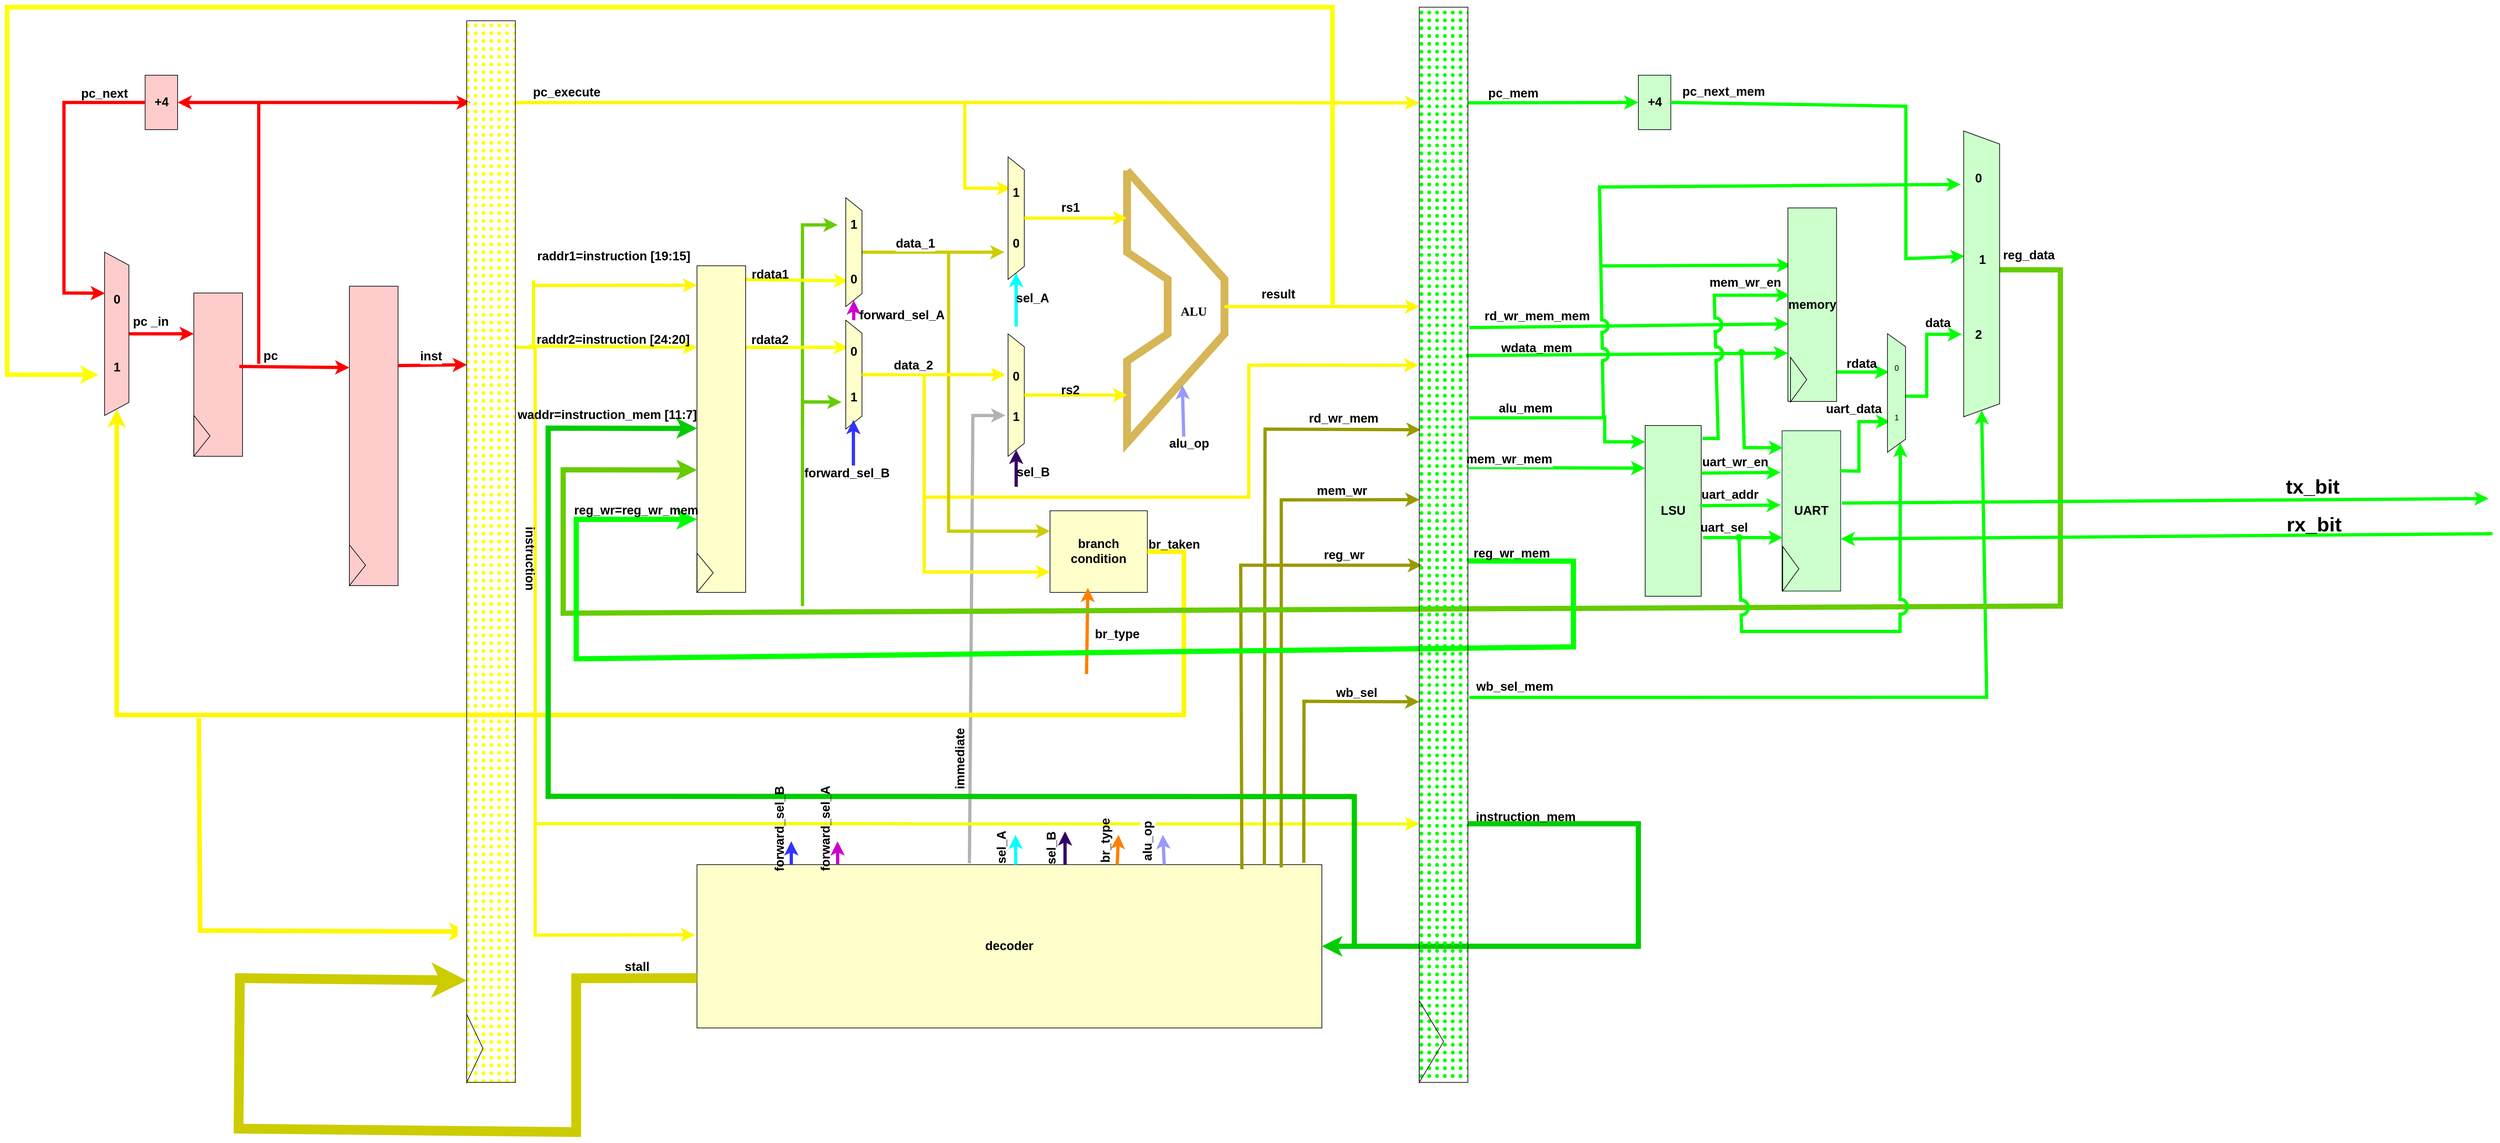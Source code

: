 <mxfile version="26.1.1">
  <diagram name="Page-1" id="EtMnzcgHfZz5ty_XabEl">
    <mxGraphModel dx="3460" dy="2164" grid="0" gridSize="10" guides="1" tooltips="1" connect="1" arrows="1" fold="1" page="1" pageScale="1" pageWidth="850" pageHeight="1100" background="none" math="0" shadow="0">
      <root>
        <mxCell id="0" />
        <mxCell id="1" parent="0" />
        <mxCell id="YHvIKDCHk9b3rmXarJUf-3" value="" style="endArrow=classic;html=1;rounded=0;entryX=0.858;entryY=0.987;entryDx=0;entryDy=0;entryPerimeter=0;strokeColor=#FFF700;strokeWidth=7;fontStyle=1;fontSize=19;" parent="1" target="Np-ABr15ij-Jm8Wm-Wb1-22" edge="1">
          <mxGeometry width="50" height="50" relative="1" as="geometry">
            <mxPoint x="-1167" y="377" as="sourcePoint" />
            <mxPoint x="-982.952" y="706.97" as="targetPoint" />
            <Array as="points">
              <mxPoint x="-1165" y="703" />
            </Array>
          </mxGeometry>
        </mxCell>
        <mxCell id="Np-ABr15ij-Jm8Wm-Wb1-144" value="" style="endArrow=classic;html=1;rounded=0;entryX=1;entryY=0.5;entryDx=0;entryDy=0;strokeColor=#00FFFF;strokeWidth=5;fontSize=19;fontStyle=1" parent="1" target="Np-ABr15ij-Jm8Wm-Wb1-72" edge="1">
          <mxGeometry width="50" height="50" relative="1" as="geometry">
            <mxPoint x="87" y="-224" as="sourcePoint" />
            <mxPoint x="32" y="-114" as="targetPoint" />
          </mxGeometry>
        </mxCell>
        <mxCell id="Np-ABr15ij-Jm8Wm-Wb1-163" value="sel_A" style="edgeLabel;align=center;verticalAlign=middle;resizable=0;points=[];labelBackgroundColor=none;fontSize=19;fontStyle=1;container=0;" parent="Np-ABr15ij-Jm8Wm-Wb1-144" vertex="1" connectable="0">
          <mxGeometry x="0.07" y="-6" relative="1" as="geometry">
            <mxPoint x="19" y="-2" as="offset" />
          </mxGeometry>
        </mxCell>
        <mxCell id="Np-ABr15ij-Jm8Wm-Wb1-145" value="" style="endArrow=classic;html=1;rounded=0;entryX=1;entryY=0.5;entryDx=0;entryDy=0;strokeColor=#330066;strokeWidth=5;fontSize=19;fontStyle=1" parent="1" target="Np-ABr15ij-Jm8Wm-Wb1-86" edge="1">
          <mxGeometry width="50" height="50" relative="1" as="geometry">
            <mxPoint x="87" y="22" as="sourcePoint" />
            <mxPoint x="32" y="-114" as="targetPoint" />
          </mxGeometry>
        </mxCell>
        <mxCell id="Np-ABr15ij-Jm8Wm-Wb1-165" value="sel_B" style="edgeLabel;align=center;verticalAlign=middle;resizable=0;points=[];fontSize=19;fontStyle=1;labelBackgroundColor=none;container=0;" parent="Np-ABr15ij-Jm8Wm-Wb1-145" vertex="1" connectable="0">
          <mxGeometry x="-0.155" y="-1" relative="1" as="geometry">
            <mxPoint x="25" y="-1" as="offset" />
          </mxGeometry>
        </mxCell>
        <mxCell id="Np-ABr15ij-Jm8Wm-Wb1-14" value="+4" style="rounded=0;whiteSpace=wrap;html=1;fillColor=#FFCCCC;container=0;fontSize=19;fontStyle=1" parent="1" vertex="1">
          <mxGeometry x="-1249.34" y="-609.57" width="49.802" height="83.544" as="geometry" />
        </mxCell>
        <mxCell id="Np-ABr15ij-Jm8Wm-Wb1-15" value="" style="endArrow=classic;html=1;rounded=0;entryX=1;entryY=0.5;entryDx=0;entryDy=0;strokeColor=light-dark(#FF0000,#EDEDED);strokeWidth=5;fontSize=19;fontStyle=1" parent="1" target="Np-ABr15ij-Jm8Wm-Wb1-14" edge="1">
          <mxGeometry width="50" height="50" relative="1" as="geometry">
            <mxPoint x="-1075.032" y="-166.785" as="sourcePoint" />
            <mxPoint x="-1000.328" y="-233.62" as="targetPoint" />
            <Array as="points">
              <mxPoint x="-1075.032" y="-166.785" />
              <mxPoint x="-1075.032" y="-567.797" />
            </Array>
          </mxGeometry>
        </mxCell>
        <mxCell id="Np-ABr15ij-Jm8Wm-Wb1-8" value="" style="endArrow=classic;html=1;rounded=0;exitX=0;exitY=0.5;exitDx=0;exitDy=0;strokeColor=light-dark(#FF0000,#EDEDED);strokeWidth=5;fontSize=19;fontStyle=1" parent="1" source="Np-ABr15ij-Jm8Wm-Wb1-14" edge="1">
          <mxGeometry width="50" height="50" relative="1" as="geometry">
            <mxPoint x="-1448.549" y="-275.392" as="sourcePoint" />
            <mxPoint x="-1311" y="-275" as="targetPoint" />
            <Array as="points">
              <mxPoint x="-1373.846" y="-567.797" />
              <mxPoint x="-1373.846" y="-275.392" />
            </Array>
          </mxGeometry>
        </mxCell>
        <mxCell id="Np-ABr15ij-Jm8Wm-Wb1-149" value="pc_next" style="edgeLabel;align=center;verticalAlign=middle;resizable=0;points=[];labelBackgroundColor=none;fontStyle=1;fontSize=19;container=0;" parent="Np-ABr15ij-Jm8Wm-Wb1-8" vertex="1" connectable="0">
          <mxGeometry x="-0.731" y="-1" relative="1" as="geometry">
            <mxPoint x="2" y="-15" as="offset" />
          </mxGeometry>
        </mxCell>
        <mxCell id="Np-ABr15ij-Jm8Wm-Wb1-17" value="" style="group;fillColor=default;container=0;fontSize=19;fontStyle=1" parent="1" vertex="1" connectable="0">
          <mxGeometry x="-944.3" y="-275.392" width="174.308" height="459.494" as="geometry" />
        </mxCell>
        <mxCell id="Np-ABr15ij-Jm8Wm-Wb1-21" value="" style="group;fillColor=default;container=0;fontSize=19;fontStyle=1" parent="1" vertex="1" connectable="0">
          <mxGeometry x="-769.992" y="-693.114" width="174.308" height="1629.114" as="geometry" />
        </mxCell>
        <mxCell id="Np-ABr15ij-Jm8Wm-Wb1-25" value="" style="endArrow=classic;html=1;rounded=0;entryX=0.077;entryY=0.917;entryDx=0;entryDy=0;entryPerimeter=0;strokeColor=light-dark(#FF0000,#EDEDED);strokeWidth=5;fontSize=19;fontStyle=1" parent="1" target="Np-ABr15ij-Jm8Wm-Wb1-22" edge="1">
          <mxGeometry width="50" height="50" relative="1" as="geometry">
            <mxPoint x="-1075.032" y="-567.797" as="sourcePoint" />
            <mxPoint x="-676.613" y="-567.797" as="targetPoint" />
          </mxGeometry>
        </mxCell>
        <mxCell id="Np-ABr15ij-Jm8Wm-Wb1-35" value="" style="endArrow=none;html=1;rounded=0;exitX=0.308;exitY=-0.033;exitDx=0;exitDy=0;exitPerimeter=0;strokeColor=light-dark(#eeff00, #ededed);strokeWidth=5;fontSize=19;fontStyle=1" parent="1" edge="1">
          <mxGeometry width="50" height="50" relative="1" as="geometry">
            <mxPoint x="-681.299" y="-192.197" as="sourcePoint" />
            <mxPoint x="-653.47" y="-294.85" as="targetPoint" />
            <Array as="points">
              <mxPoint x="-653.47" y="-191.85" />
            </Array>
          </mxGeometry>
        </mxCell>
        <mxCell id="Np-ABr15ij-Jm8Wm-Wb1-36" value="&lt;span&gt;&lt;font&gt;decoder&lt;/font&gt;&lt;/span&gt;" style="rounded=0;whiteSpace=wrap;html=1;fillColor=#FFFFCC;container=0;fontSize=19;fontStyle=1" parent="1" vertex="1">
          <mxGeometry x="-402.7" y="601.823" width="958.696" height="250.633" as="geometry" />
        </mxCell>
        <mxCell id="Np-ABr15ij-Jm8Wm-Wb1-45" value="" style="endArrow=classic;html=1;rounded=0;strokeColor=#66CC00;strokeWidth=5;fontSize=19;fontStyle=1" parent="1" target="Np-ABr15ij-Jm8Wm-Wb1-48" edge="1">
          <mxGeometry width="50" height="50" relative="1" as="geometry">
            <mxPoint x="-240.842" y="-66.532" as="sourcePoint" />
            <mxPoint x="-191.04" y="-484.253" as="targetPoint" />
            <Array as="points">
              <mxPoint x="-240.842" y="-379.823" />
            </Array>
          </mxGeometry>
        </mxCell>
        <mxCell id="Np-ABr15ij-Jm8Wm-Wb1-46" value="" style="endArrow=classic;html=1;rounded=0;entryX=0.319;entryY=0.554;entryDx=0;entryDy=0;exitX=0.042;exitY=0;exitDx=0;exitDy=0;exitPerimeter=0;strokeColor=light-dark(#fbff00, #ededed);strokeWidth=5;entryPerimeter=0;fontSize=19;fontStyle=1" parent="1" source="Np-ABr15ij-Jm8Wm-Wb1-27" target="Np-ABr15ij-Jm8Wm-Wb1-47" edge="1">
          <mxGeometry width="50" height="50" relative="1" as="geometry">
            <mxPoint x="-228.391" y="-317.165" as="sourcePoint" />
            <mxPoint x="-178.589" y="-358.937" as="targetPoint" />
          </mxGeometry>
        </mxCell>
        <mxCell id="Np-ABr15ij-Jm8Wm-Wb1-157" value="rdata1" style="edgeLabel;align=center;verticalAlign=middle;resizable=0;points=[];fontSize=19;fontStyle=1;labelBackgroundColor=none;container=0;" parent="Np-ABr15ij-Jm8Wm-Wb1-46" vertex="1" connectable="0">
          <mxGeometry x="-0.283" y="-1" relative="1" as="geometry">
            <mxPoint x="-19" y="-12" as="offset" />
          </mxGeometry>
        </mxCell>
        <mxCell id="Np-ABr15ij-Jm8Wm-Wb1-66" value="" style="endArrow=classic;html=1;rounded=0;exitX=0.25;exitY=0;exitDx=0;exitDy=0;strokeColor=light-dark(#fbff00, #ededed);strokeWidth=5;fontSize=19;fontStyle=1" parent="1" source="Np-ABr15ij-Jm8Wm-Wb1-27" edge="1">
          <mxGeometry width="50" height="50" relative="1" as="geometry">
            <mxPoint x="-265.743" y="-191.848" as="sourcePoint" />
            <mxPoint x="-171" y="-192" as="targetPoint" />
          </mxGeometry>
        </mxCell>
        <mxCell id="Np-ABr15ij-Jm8Wm-Wb1-158" value="rdata2" style="edgeLabel;align=center;verticalAlign=middle;resizable=0;points=[];labelBackgroundColor=none;fontSize=19;fontStyle=1;container=0;" parent="Np-ABr15ij-Jm8Wm-Wb1-66" vertex="1" connectable="0">
          <mxGeometry x="-0.478" y="2" relative="1" as="geometry">
            <mxPoint x="-4" y="-12" as="offset" />
          </mxGeometry>
        </mxCell>
        <mxCell id="Np-ABr15ij-Jm8Wm-Wb1-74" value="" style="endArrow=classic;html=1;rounded=0;exitX=0.5;exitY=0;exitDx=0;exitDy=0;strokeColor=#CCCC00;strokeWidth=5;fontSize=19;fontStyle=1" parent="1" source="Np-ABr15ij-Jm8Wm-Wb1-44" edge="1">
          <mxGeometry width="50" height="50" relative="1" as="geometry">
            <mxPoint x="-16.731" y="-338.051" as="sourcePoint" />
            <mxPoint x="69" y="-338" as="targetPoint" />
          </mxGeometry>
        </mxCell>
        <mxCell id="Np-ABr15ij-Jm8Wm-Wb1-161" value="data_1" style="edgeLabel;html=1;align=center;verticalAlign=middle;resizable=0;points=[];fontStyle=1;fontSize=19;container=0;" parent="Np-ABr15ij-Jm8Wm-Wb1-74" vertex="1" connectable="0">
          <mxGeometry x="-0.159" y="1" relative="1" as="geometry">
            <mxPoint x="-3" y="-12" as="offset" />
          </mxGeometry>
        </mxCell>
        <mxCell id="Np-ABr15ij-Jm8Wm-Wb1-92" value="" style="endArrow=classic;html=1;rounded=0;exitX=0.436;exitY=-0.008;exitDx=0;exitDy=0;exitPerimeter=0;entryX=0.167;entryY=0.444;entryDx=0;entryDy=0;entryPerimeter=0;fontSize=19;strokeWidth=5;strokeColor=#B3B3B3;fontStyle=1" parent="1" source="Np-ABr15ij-Jm8Wm-Wb1-36" target="Np-ABr15ij-Jm8Wm-Wb1-88" edge="1">
          <mxGeometry width="50" height="50" relative="1" as="geometry">
            <mxPoint x="207.379" y="204.987" as="sourcePoint" />
            <mxPoint x="20.621" y="-87.418" as="targetPoint" />
            <Array as="points">
              <mxPoint x="20.621" y="-87.418" />
            </Array>
          </mxGeometry>
        </mxCell>
        <mxCell id="Np-ABr15ij-Jm8Wm-Wb1-174" value="immediate" style="edgeLabel;align=center;verticalAlign=middle;resizable=0;points=[];fontStyle=1;fontSize=19;rotation=270;labelBackgroundColor=none;container=0;" parent="Np-ABr15ij-Jm8Wm-Wb1-92" vertex="1" connectable="0">
          <mxGeometry x="-0.565" y="1" relative="1" as="geometry">
            <mxPoint x="-17" as="offset" />
          </mxGeometry>
        </mxCell>
        <mxCell id="Np-ABr15ij-Jm8Wm-Wb1-73" value="" style="endArrow=classic;html=1;rounded=0;exitX=0.077;exitY=0.033;exitDx=0;exitDy=0;exitPerimeter=0;strokeColor=#FFF700;strokeWidth=5;fontSize=19;fontStyle=1" parent="1" source="Np-ABr15ij-Jm8Wm-Wb1-22" edge="1">
          <mxGeometry width="50" height="50" relative="1" as="geometry">
            <mxPoint x="-16.731" y="-437.259" as="sourcePoint" />
            <mxPoint x="79" y="-436" as="targetPoint" />
            <Array as="points">
              <mxPoint x="8.17" y="-567.797" />
              <mxPoint x="8.17" y="-436.215" />
            </Array>
          </mxGeometry>
        </mxCell>
        <mxCell id="Np-ABr15ij-Jm8Wm-Wb1-152" value="pc_execute" style="edgeLabel;html=1;align=center;verticalAlign=middle;resizable=0;points=[];fontStyle=1;fontSize=19;container=0;" parent="Np-ABr15ij-Jm8Wm-Wb1-73" vertex="1" connectable="0">
          <mxGeometry x="-0.819" y="5" relative="1" as="geometry">
            <mxPoint y="-11" as="offset" />
          </mxGeometry>
        </mxCell>
        <mxCell id="Np-ABr15ij-Jm8Wm-Wb1-95" value="" style="endArrow=none;html=1;rounded=0;movable=1;resizable=1;rotatable=1;deletable=1;editable=1;locked=0;connectable=1;flowAnimation=0;shadow=0;fillColor=#fff2cc;strokeColor=#d6b656;strokeWidth=12;fontSize=19;fontStyle=1" parent="1" edge="1">
          <mxGeometry width="50" height="50" relative="1" as="geometry">
            <mxPoint x="257.182" y="-463.367" as="sourcePoint" />
            <mxPoint x="257.182" y="-463.367" as="targetPoint" />
            <Array as="points">
              <mxPoint x="406.589" y="-296.278" />
              <mxPoint x="406.589" y="-212.734" />
              <mxPoint x="257.182" y="-45.646" />
              <mxPoint x="257.182" y="-170.962" />
              <mxPoint x="319.435" y="-212.734" />
              <mxPoint x="319.435" y="-296.278" />
              <mxPoint x="257.182" y="-338.051" />
            </Array>
          </mxGeometry>
        </mxCell>
        <mxCell id="Np-ABr15ij-Jm8Wm-Wb1-100" value="" style="endArrow=classic;html=1;rounded=0;entryX=0.089;entryY=1;entryDx=0;entryDy=0;entryPerimeter=0;strokeColor=#FFF700;strokeWidth=5;fontSize=19;fontStyle=1" parent="1" target="Np-ABr15ij-Jm8Wm-Wb1-97" edge="1">
          <mxGeometry width="50" height="50" relative="1" as="geometry">
            <mxPoint x="8.17" y="-567.797" as="sourcePoint" />
            <mxPoint x="33.071" y="-338.051" as="targetPoint" />
          </mxGeometry>
        </mxCell>
        <mxCell id="Np-ABr15ij-Jm8Wm-Wb1-101" value="" style="endArrow=classic;html=1;rounded=0;entryX=-0.003;entryY=0.43;entryDx=0;entryDy=0;entryPerimeter=0;strokeColor=light-dark(#fff700, #ededed);strokeWidth=5;fontSize=19;fontStyle=1" parent="1" target="Np-ABr15ij-Jm8Wm-Wb1-36" edge="1">
          <mxGeometry width="50" height="50" relative="1" as="geometry">
            <mxPoint x="-651" y="-192" as="sourcePoint" />
            <mxPoint x="33.071" y="142.329" as="targetPoint" />
            <Array as="points">
              <mxPoint x="-651" y="710" />
            </Array>
          </mxGeometry>
        </mxCell>
        <mxCell id="Np-ABr15ij-Jm8Wm-Wb1-179" value="instruction" style="edgeLabel;align=center;verticalAlign=middle;resizable=0;points=[];rotation=90;labelBackgroundColor=none;fontSize=19;fontStyle=1;container=0;" parent="Np-ABr15ij-Jm8Wm-Wb1-101" vertex="1" connectable="0">
          <mxGeometry x="-0.435" y="-6" relative="1" as="geometry">
            <mxPoint as="offset" />
          </mxGeometry>
        </mxCell>
        <mxCell id="Np-ABr15ij-Jm8Wm-Wb1-102" value="" style="endArrow=classic;html=1;rounded=0;strokeColor=light-dark(#f8fc03, #ededed);strokeWidth=5;fontSize=19;fontStyle=1" parent="1" edge="1">
          <mxGeometry width="50" height="50" relative="1" as="geometry">
            <mxPoint x="-651" y="539" as="sourcePoint" />
            <mxPoint x="705.403" y="539.165" as="targetPoint" />
          </mxGeometry>
        </mxCell>
        <mxCell id="Np-ABr15ij-Jm8Wm-Wb1-103" value="" style="endArrow=classic;html=1;rounded=0;entryX=0.393;entryY=0.971;entryDx=0;entryDy=0;entryPerimeter=0;exitX=0.908;exitY=0.001;exitDx=0;exitDy=0;exitPerimeter=0;strokeColor=#999900;strokeWidth=5;fontSize=19;fontStyle=1" parent="1" source="Np-ABr15ij-Jm8Wm-Wb1-36" target="Np-ABr15ij-Jm8Wm-Wb1-97" edge="1">
          <mxGeometry width="50" height="50" relative="1" as="geometry">
            <mxPoint x="468.842" y="595.557" as="sourcePoint" />
            <mxPoint x="381.688" y="142.329" as="targetPoint" />
            <Array as="points">
              <mxPoint x="468.842" y="-66.532" />
            </Array>
          </mxGeometry>
        </mxCell>
        <mxCell id="Np-ABr15ij-Jm8Wm-Wb1-175" value="rd_wr_mem" style="edgeLabel;align=center;verticalAlign=middle;resizable=0;points=[];labelBackgroundColor=none;fontStyle=1;fontSize=19;container=0;" parent="Np-ABr15ij-Jm8Wm-Wb1-103" vertex="1" connectable="0">
          <mxGeometry x="0.735" relative="1" as="geometry">
            <mxPoint x="2" y="-19" as="offset" />
          </mxGeometry>
        </mxCell>
        <mxCell id="Np-ABr15ij-Jm8Wm-Wb1-104" value="" style="endArrow=classic;html=1;rounded=0;entryX=0.458;entryY=0.995;entryDx=0;entryDy=0;entryPerimeter=0;strokeColor=#999900;strokeWidth=5;exitX=0.935;exitY=0.017;exitDx=0;exitDy=0;exitPerimeter=0;fontSize=19;fontStyle=1" parent="1" source="Np-ABr15ij-Jm8Wm-Wb1-36" target="Np-ABr15ij-Jm8Wm-Wb1-97" edge="1">
          <mxGeometry width="50" height="50" relative="1" as="geometry">
            <mxPoint x="494" y="596" as="sourcePoint" />
            <mxPoint x="705.403" y="121.443" as="targetPoint" />
            <Array as="points">
              <mxPoint x="493.743" y="42.076" />
            </Array>
          </mxGeometry>
        </mxCell>
        <mxCell id="Np-ABr15ij-Jm8Wm-Wb1-176" value="mem_wr" style="edgeLabel;align=center;verticalAlign=middle;resizable=0;points=[];labelBackgroundColor=none;fontSize=19;fontStyle=1;container=0;" parent="Np-ABr15ij-Jm8Wm-Wb1-104" vertex="1" connectable="0">
          <mxGeometry x="0.66" y="4" relative="1" as="geometry">
            <mxPoint x="13" y="-12" as="offset" />
          </mxGeometry>
        </mxCell>
        <mxCell id="Np-ABr15ij-Jm8Wm-Wb1-109" value="" style="endArrow=classic;html=1;rounded=0;entryX=0.333;entryY=1.019;entryDx=0;entryDy=0;entryPerimeter=0;strokeColor=#FFF700;strokeWidth=5;fontSize=19;fontStyle=1" parent="1" target="Np-ABr15ij-Jm8Wm-Wb1-97" edge="1">
          <mxGeometry width="50" height="50" relative="1" as="geometry">
            <mxPoint x="-54.083" y="-150.076" as="sourcePoint" />
            <mxPoint x="705.403" y="-45.646" as="targetPoint" />
            <Array as="points">
              <mxPoint x="-54.083" y="37.899" />
              <mxPoint x="443.941" y="37.899" />
              <mxPoint x="443.941" y="-164.696" />
            </Array>
          </mxGeometry>
        </mxCell>
        <mxCell id="Np-ABr15ij-Jm8Wm-Wb1-107" value="" style="endArrow=classic;html=1;rounded=0;strokeColor=#00FF00;strokeWidth=5;fontSize=19;fontStyle=1;entryX=0.296;entryY=0.933;entryDx=0;entryDy=0;entryPerimeter=0;" parent="1" edge="1" target="Np-ABr15ij-Jm8Wm-Wb1-106">
          <mxGeometry width="50" height="50" relative="1" as="geometry">
            <mxPoint x="986" y="-317" as="sourcePoint" />
            <mxPoint x="1091.372" y="-317.165" as="targetPoint" />
          </mxGeometry>
        </mxCell>
        <mxCell id="Np-ABr15ij-Jm8Wm-Wb1-110" value="" style="endArrow=classic;html=1;rounded=0;exitX=0.324;exitY=0.043;exitDx=0;exitDy=0;exitPerimeter=0;entryX=0.75;entryY=1;entryDx=0;entryDy=0;strokeColor=#00FF00;strokeWidth=5;fontSize=19;fontStyle=1" parent="1" source="Np-ABr15ij-Jm8Wm-Wb1-97" target="Np-ABr15ij-Jm8Wm-Wb1-106" edge="1">
          <mxGeometry width="50" height="50" relative="1" as="geometry">
            <mxPoint x="941.964" y="-129.19" as="sourcePoint" />
            <mxPoint x="1087.636" y="-141.722" as="targetPoint" />
            <Array as="points" />
          </mxGeometry>
        </mxCell>
        <mxCell id="Np-ABr15ij-Jm8Wm-Wb1-182" value="wdata_mem" style="edgeLabel;align=center;verticalAlign=middle;resizable=0;points=[];labelBackgroundColor=none;fontSize=19;fontStyle=1;container=0;" parent="Np-ABr15ij-Jm8Wm-Wb1-110" vertex="1" connectable="0">
          <mxGeometry x="-0.593" y="2" relative="1" as="geometry">
            <mxPoint x="8" y="-11" as="offset" />
          </mxGeometry>
        </mxCell>
        <mxCell id="Np-ABr15ij-Jm8Wm-Wb1-111" value="" style="endArrow=classic;html=1;rounded=0;exitX=0.298;exitY=-0.029;exitDx=0;exitDy=0;exitPerimeter=0;strokeColor=#00FF00;strokeWidth=5;fontSize=19;fontStyle=1;entryX=0.599;entryY=0.987;entryDx=0;entryDy=0;entryPerimeter=0;" parent="1" source="Np-ABr15ij-Jm8Wm-Wb1-97" edge="1" target="Np-ABr15ij-Jm8Wm-Wb1-106">
          <mxGeometry width="50" height="50" relative="1" as="geometry">
            <mxPoint x="792.557" y="309.418" as="sourcePoint" />
            <mxPoint x="1091.372" y="-66.532" as="targetPoint" />
            <Array as="points" />
          </mxGeometry>
        </mxCell>
        <mxCell id="Np-ABr15ij-Jm8Wm-Wb1-183" value="rd_wr_mem_mem" style="edgeLabel;align=center;verticalAlign=middle;resizable=0;points=[];fontSize=19;fontStyle=1;labelBackgroundColor=none;container=0;" parent="Np-ABr15ij-Jm8Wm-Wb1-111" vertex="1" connectable="0">
          <mxGeometry x="-0.698" y="4" relative="1" as="geometry">
            <mxPoint x="30" y="-15" as="offset" />
          </mxGeometry>
        </mxCell>
        <mxCell id="Np-ABr15ij-Jm8Wm-Wb1-112" value="" style="endArrow=classic;html=1;rounded=0;exitX=0.428;exitY=0.001;exitDx=0;exitDy=0;exitPerimeter=0;strokeColor=#00FF00;strokeWidth=5;fontSize=19;fontStyle=1;entryX=0;entryY=0.25;entryDx=0;entryDy=0;" parent="1" source="Np-ABr15ij-Jm8Wm-Wb1-97" target="RnqCKuSm8W6_e2I5_OoQ-2" edge="1">
          <mxGeometry width="50" height="50" relative="1" as="geometry">
            <mxPoint x="468.842" y="37.899" as="sourcePoint" />
            <mxPoint x="1094" y="-12" as="targetPoint" />
            <Array as="points" />
          </mxGeometry>
        </mxCell>
        <mxCell id="Np-ABr15ij-Jm8Wm-Wb1-184" value="mem_wr_mem" style="edgeLabel;html=1;align=center;verticalAlign=middle;resizable=0;points=[];fontSize=19;fontStyle=1;container=0;" parent="Np-ABr15ij-Jm8Wm-Wb1-112" vertex="1" connectable="0">
          <mxGeometry x="-0.47" y="2" relative="1" as="geometry">
            <mxPoint x="-9" y="-11" as="offset" />
          </mxGeometry>
        </mxCell>
        <mxCell id="Np-ABr15ij-Jm8Wm-Wb1-113" value="" style="endArrow=classic;html=1;rounded=0;entryX=1;entryY=0.5;entryDx=0;entryDy=0;strokeColor=light-dark(#00CC00,#EDEDED);strokeWidth=8;fontSize=19;fontStyle=1" parent="1" target="Np-ABr15ij-Jm8Wm-Wb1-36" edge="1">
          <mxGeometry width="50" height="50" relative="1" as="geometry">
            <mxPoint x="780.107" y="539.165" as="sourcePoint" />
            <mxPoint x="842.36" y="434.734" as="targetPoint" />
            <Array as="points">
              <mxPoint x="1041.569" y="539.165" />
              <mxPoint x="1041.569" y="727.139" />
            </Array>
          </mxGeometry>
        </mxCell>
        <mxCell id="Np-ABr15ij-Jm8Wm-Wb1-190" value="instruction_mem" style="edgeLabel;align=center;verticalAlign=middle;resizable=0;points=[];labelBackgroundColor=none;fontSize=19;fontStyle=1;container=0;" parent="Np-ABr15ij-Jm8Wm-Wb1-113" vertex="1" connectable="0">
          <mxGeometry x="-0.849" y="2" relative="1" as="geometry">
            <mxPoint x="18" y="-11" as="offset" />
          </mxGeometry>
        </mxCell>
        <mxCell id="Np-ABr15ij-Jm8Wm-Wb1-119" value="" style="endArrow=classic;rounded=0;exitX=0.848;exitY=0.023;exitDx=0;exitDy=0;exitPerimeter=0;strokeColor=#00FF00;strokeWidth=5;labelBackgroundColor=none;fontSize=19;fontStyle=1" parent="1" source="Np-ABr15ij-Jm8Wm-Wb1-106" edge="1">
          <mxGeometry width="50" height="50" relative="1" as="geometry">
            <mxPoint x="1315.482" y="-212.734" as="sourcePoint" />
            <mxPoint x="1426" y="-154" as="targetPoint" />
          </mxGeometry>
        </mxCell>
        <mxCell id="Np-ABr15ij-Jm8Wm-Wb1-188" value="rdata" style="edgeLabel;align=center;verticalAlign=middle;resizable=0;points=[];labelBackgroundColor=none;fontSize=19;fontStyle=1;container=0;" parent="Np-ABr15ij-Jm8Wm-Wb1-119" vertex="1" connectable="0">
          <mxGeometry x="-0.634" y="3" relative="1" as="geometry">
            <mxPoint x="25" y="-12" as="offset" />
          </mxGeometry>
        </mxCell>
        <mxCell id="Np-ABr15ij-Jm8Wm-Wb1-126" value="+4" style="rounded=0;whiteSpace=wrap;html=1;fillColor=#CCFFCC;container=0;fontSize=19;fontStyle=1" parent="1" vertex="1">
          <mxGeometry x="1041.569" y="-609.57" width="49.802" height="83.544" as="geometry" />
        </mxCell>
        <mxCell id="Np-ABr15ij-Jm8Wm-Wb1-127" value="" style="endArrow=classic;html=1;rounded=0;entryX=0;entryY=0.5;entryDx=0;entryDy=0;exitX=0.089;exitY=0;exitDx=0;exitDy=0;exitPerimeter=0;strokeColor=#00FF00;strokeWidth=5;fontSize=19;fontStyle=1" parent="1" source="Np-ABr15ij-Jm8Wm-Wb1-97" target="Np-ABr15ij-Jm8Wm-Wb1-126" edge="1">
          <mxGeometry width="50" height="50" relative="1" as="geometry">
            <mxPoint x="456.391" y="-24.759" as="sourcePoint" />
            <mxPoint x="518.644" y="-129.19" as="targetPoint" />
          </mxGeometry>
        </mxCell>
        <mxCell id="Np-ABr15ij-Jm8Wm-Wb1-180" value="pc_mem" style="edgeLabel;align=center;verticalAlign=middle;resizable=0;points=[];fontSize=19;fontStyle=1;labelBackgroundColor=none;container=0;" parent="Np-ABr15ij-Jm8Wm-Wb1-127" vertex="1" connectable="0">
          <mxGeometry x="-0.256" y="3" relative="1" as="geometry">
            <mxPoint x="-28" y="-14" as="offset" />
          </mxGeometry>
        </mxCell>
        <mxCell id="Np-ABr15ij-Jm8Wm-Wb1-128" value="" style="endArrow=classic;html=1;rounded=0;exitX=0.971;exitY=-0.011;exitDx=0;exitDy=0;exitPerimeter=0;entryX=0.646;entryY=1;entryDx=0;entryDy=0;entryPerimeter=0;strokeColor=#999900;strokeWidth=5;fontSize=19;fontStyle=1" parent="1" source="Np-ABr15ij-Jm8Wm-Wb1-36" target="Np-ABr15ij-Jm8Wm-Wb1-97" edge="1">
          <mxGeometry width="50" height="50" relative="1" as="geometry">
            <mxPoint x="805.008" y="17.013" as="sourcePoint" />
            <mxPoint x="867.261" y="-87.418" as="targetPoint" />
            <Array as="points">
              <mxPoint x="528.605" y="351.19" />
            </Array>
          </mxGeometry>
        </mxCell>
        <mxCell id="Np-ABr15ij-Jm8Wm-Wb1-178" value="wb_sel" style="edgeLabel;align=center;verticalAlign=middle;resizable=0;points=[];labelBackgroundColor=none;fontSize=19;fontStyle=1;container=0;" parent="Np-ABr15ij-Jm8Wm-Wb1-128" vertex="1" connectable="0">
          <mxGeometry x="0.656" y="6" relative="1" as="geometry">
            <mxPoint x="-23" y="-10" as="offset" />
          </mxGeometry>
        </mxCell>
        <mxCell id="Np-ABr15ij-Jm8Wm-Wb1-129" value="" style="endArrow=classic;html=1;rounded=0;exitX=0.642;exitY=-0.029;exitDx=0;exitDy=0;exitPerimeter=0;entryX=1;entryY=0.5;entryDx=0;entryDy=0;strokeColor=#00FF00;strokeWidth=5;fontSize=19;fontStyle=1" parent="1" source="Np-ABr15ij-Jm8Wm-Wb1-97" target="Np-ABr15ij-Jm8Wm-Wb1-117" edge="1">
          <mxGeometry width="50" height="50" relative="1" as="geometry">
            <mxPoint x="805.008" y="17.013" as="sourcePoint" />
            <mxPoint x="867.261" y="-87.418" as="targetPoint" />
            <Array as="points">
              <mxPoint x="1576" y="345" />
            </Array>
          </mxGeometry>
        </mxCell>
        <mxCell id="Np-ABr15ij-Jm8Wm-Wb1-191" value="wb_sel_mem" style="edgeLabel;align=center;verticalAlign=middle;resizable=0;points=[];fontSize=19;labelBackgroundColor=none;fontStyle=1;container=0;" parent="Np-ABr15ij-Jm8Wm-Wb1-129" vertex="1" connectable="0">
          <mxGeometry x="-0.907" y="3" relative="1" as="geometry">
            <mxPoint x="12" y="-16" as="offset" />
          </mxGeometry>
        </mxCell>
        <mxCell id="Np-ABr15ij-Jm8Wm-Wb1-130" value="" style="endArrow=classic;html=1;rounded=0;exitX=0.872;exitY=0.028;exitDx=0;exitDy=0;exitPerimeter=0;entryX=0.519;entryY=0.944;entryDx=0;entryDy=0;entryPerimeter=0;strokeColor=#999900;strokeWidth=5;fontSize=19;fontStyle=1" parent="1" source="Np-ABr15ij-Jm8Wm-Wb1-36" target="Np-ABr15ij-Jm8Wm-Wb1-97" edge="1">
          <mxGeometry width="50" height="50" relative="1" as="geometry">
            <mxPoint x="-390.249" y="37.899" as="sourcePoint" />
            <mxPoint x="-327.996" y="-66.532" as="targetPoint" />
            <Array as="points">
              <mxPoint x="431.49" y="142.329" />
            </Array>
          </mxGeometry>
        </mxCell>
        <mxCell id="Np-ABr15ij-Jm8Wm-Wb1-177" value="reg_wr" style="edgeLabel;align=center;verticalAlign=middle;resizable=0;points=[];labelBackgroundColor=none;fontSize=19;fontStyle=1;container=0;" parent="Np-ABr15ij-Jm8Wm-Wb1-130" vertex="1" connectable="0">
          <mxGeometry x="0.69" y="1" relative="1" as="geometry">
            <mxPoint x="-4" y="-17" as="offset" />
          </mxGeometry>
        </mxCell>
        <mxCell id="Np-ABr15ij-Jm8Wm-Wb1-131" value="&lt;span&gt;&lt;font&gt;branch condition&lt;/font&gt;&lt;/span&gt;" style="rounded=0;whiteSpace=wrap;html=1;fillColor=#FFFFCC;container=0;fontSize=19;fontStyle=1" parent="1" vertex="1">
          <mxGeometry x="138.901" y="58.785" width="149.407" height="125.316" as="geometry" />
        </mxCell>
        <mxCell id="Np-ABr15ij-Jm8Wm-Wb1-132" value="" style="endArrow=classic;html=1;rounded=0;entryX=0;entryY=0.75;entryDx=0;entryDy=0;strokeColor=#FFF700;strokeWidth=5;fontSize=19;fontStyle=1" parent="1" target="Np-ABr15ij-Jm8Wm-Wb1-131" edge="1">
          <mxGeometry width="50" height="50" relative="1" as="geometry">
            <mxPoint x="-54.083" y="37.899" as="sourcePoint" />
            <mxPoint x="331.885" y="-66.532" as="targetPoint" />
            <Array as="points">
              <mxPoint x="-54.083" y="152.772" />
            </Array>
          </mxGeometry>
        </mxCell>
        <mxCell id="Np-ABr15ij-Jm8Wm-Wb1-133" value="" style="endArrow=classic;html=1;rounded=0;entryX=0;entryY=0.25;entryDx=0;entryDy=0;strokeColor=#CCCC00;strokeWidth=5;fontSize=19;fontStyle=1" parent="1" target="Np-ABr15ij-Jm8Wm-Wb1-131" edge="1">
          <mxGeometry width="50" height="50" relative="1" as="geometry">
            <mxPoint x="-16.731" y="-338.051" as="sourcePoint" />
            <mxPoint x="331.885" y="-66.532" as="targetPoint" />
            <Array as="points">
              <mxPoint x="-16.731" y="90.114" />
            </Array>
          </mxGeometry>
        </mxCell>
        <mxCell id="Np-ABr15ij-Jm8Wm-Wb1-134" value="" style="endArrow=classic;html=1;rounded=0;entryX=0.389;entryY=0.944;entryDx=0;entryDy=0;entryPerimeter=0;strokeColor=#FF8000;strokeWidth=5;fontSize=19;fontStyle=1" parent="1" target="Np-ABr15ij-Jm8Wm-Wb1-131" edge="1">
          <mxGeometry width="50" height="50" relative="1" as="geometry">
            <mxPoint x="194.929" y="309.418" as="sourcePoint" />
            <mxPoint x="742.755" y="-66.532" as="targetPoint" />
          </mxGeometry>
        </mxCell>
        <mxCell id="Np-ABr15ij-Jm8Wm-Wb1-171" value="br_type" style="edgeLabel;align=center;verticalAlign=middle;resizable=0;points=[];fontStyle=1;fontSize=19;labelBackgroundColor=none;container=0;" parent="Np-ABr15ij-Jm8Wm-Wb1-134" vertex="1" connectable="0">
          <mxGeometry x="-0.042" relative="1" as="geometry">
            <mxPoint x="46" as="offset" />
          </mxGeometry>
        </mxCell>
        <mxCell id="Np-ABr15ij-Jm8Wm-Wb1-135" value="" style="endArrow=classic;html=1;rounded=0;entryX=1;entryY=0.5;entryDx=0;entryDy=0;exitX=1;exitY=0.5;exitDx=0;exitDy=0;strokeColor=#FFF700;strokeWidth=7;fontSize=19;fontStyle=1" parent="1" source="Np-ABr15ij-Jm8Wm-Wb1-131" target="Np-ABr15ij-Jm8Wm-Wb1-7" edge="1">
          <mxGeometry width="50" height="50" relative="1" as="geometry">
            <mxPoint x="680.502" y="37.899" as="sourcePoint" />
            <mxPoint x="742.755" y="-66.532" as="targetPoint" />
            <Array as="points">
              <mxPoint x="344.336" y="121.443" />
              <mxPoint x="344.336" y="372.076" />
              <mxPoint x="-1292.917" y="372.076" />
            </Array>
          </mxGeometry>
        </mxCell>
        <mxCell id="Np-ABr15ij-Jm8Wm-Wb1-172" value="br_taken" style="edgeLabel;align=center;verticalAlign=middle;resizable=0;points=[];fontStyle=1;fontSize=19;labelBackgroundColor=none;container=0;" parent="Np-ABr15ij-Jm8Wm-Wb1-135" vertex="1" connectable="0">
          <mxGeometry x="-0.976" y="4" relative="1" as="geometry">
            <mxPoint x="12" y="-9" as="offset" />
          </mxGeometry>
        </mxCell>
        <mxCell id="Np-ABr15ij-Jm8Wm-Wb1-1" value="" style="rounded=0;whiteSpace=wrap;html=1;direction=south;fillColor=#FFCCCC;container=0;fontSize=19;fontStyle=1" parent="1" vertex="1">
          <mxGeometry x="-1174.636" y="-275.392" width="74.704" height="250.633" as="geometry" />
        </mxCell>
        <mxCell id="Np-ABr15ij-Jm8Wm-Wb1-2" value="" style="endArrow=classic;html=1;rounded=0;strokeColor=light-dark(#FF0000,#EDEDED);strokeWidth=5;fontSize=19;fontStyle=1" parent="1" edge="1">
          <mxGeometry width="50" height="50" relative="1" as="geometry">
            <mxPoint x="-1274.241" y="-212.734" as="sourcePoint" />
            <mxPoint x="-1174.636" y="-212.734" as="targetPoint" />
          </mxGeometry>
        </mxCell>
        <mxCell id="Np-ABr15ij-Jm8Wm-Wb1-147" value="pc _in" style="edgeLabel;align=center;verticalAlign=middle;resizable=0;points=[];labelBackgroundColor=none;fontSize=19;fontStyle=1;container=0;" parent="Np-ABr15ij-Jm8Wm-Wb1-2" vertex="1" connectable="0">
          <mxGeometry x="-0.011" y="4" relative="1" as="geometry">
            <mxPoint x="-16" y="-17" as="offset" />
          </mxGeometry>
        </mxCell>
        <mxCell id="Np-ABr15ij-Jm8Wm-Wb1-3" value="" style="triangle;whiteSpace=wrap;html=1;fillColor=none;container=0;fontSize=19;fontStyle=1" parent="1" vertex="1">
          <mxGeometry x="-1174.636" y="-87.418" width="24.901" height="62.658" as="geometry" />
        </mxCell>
        <mxCell id="Np-ABr15ij-Jm8Wm-Wb1-7" value="" style="shape=trapezoid;perimeter=trapezoidPerimeter;whiteSpace=wrap;html=1;fixedSize=1;direction=south;fillColor=#FFCCCC;container=0;fontSize=19;fontStyle=1" parent="1" vertex="1">
          <mxGeometry x="-1311.593" y="-338.051" width="37.352" height="250.633" as="geometry" />
        </mxCell>
        <mxCell id="Np-ABr15ij-Jm8Wm-Wb1-9" value="" style="endArrow=classic;html=1;rounded=0;strokeColor=#FFFF00;strokeWidth=7;fontSize=19;fontStyle=1" parent="1" edge="1">
          <mxGeometry width="50" height="50" relative="1" as="geometry">
            <mxPoint x="572.597" y="-254.506" as="sourcePoint" />
            <mxPoint x="-1321" y="-150" as="targetPoint" />
            <Array as="points">
              <mxPoint x="572.182" y="-714" />
              <mxPoint x="-1461" y="-714" />
              <mxPoint x="-1461" y="-150.076" />
            </Array>
          </mxGeometry>
        </mxCell>
        <mxCell id="Np-ABr15ij-Jm8Wm-Wb1-10" value="0" style="text;html=1;align=center;verticalAlign=middle;whiteSpace=wrap;rounded=0;container=0;fontSize=19;fontStyle=1" parent="1" vertex="1">
          <mxGeometry x="-1330.269" y="-296.278" width="74.704" height="62.658" as="geometry" />
        </mxCell>
        <mxCell id="Np-ABr15ij-Jm8Wm-Wb1-11" value="1" style="text;html=1;align=center;verticalAlign=middle;whiteSpace=wrap;rounded=0;container=0;fontSize=19;fontStyle=1" parent="1" vertex="1">
          <mxGeometry x="-1330.269" y="-191.848" width="74.704" height="62.658" as="geometry" />
        </mxCell>
        <mxCell id="Np-ABr15ij-Jm8Wm-Wb1-18" value="" style="rounded=0;whiteSpace=wrap;html=1;direction=south;fillColor=#FFCCCC;container=0;fontSize=19;fontStyle=1" parent="1" vertex="1">
          <mxGeometry x="-935.996" y="-285.832" width="74.704" height="459.494" as="geometry" />
        </mxCell>
        <mxCell id="Np-ABr15ij-Jm8Wm-Wb1-19" value="" style="endArrow=classic;html=1;rounded=0;exitX=0.45;exitY=0.067;exitDx=0;exitDy=0;exitPerimeter=0;strokeColor=light-dark(#FF0000,#EDEDED);strokeWidth=5;fontSize=19;fontStyle=1" parent="1" source="Np-ABr15ij-Jm8Wm-Wb1-1" edge="1">
          <mxGeometry width="50" height="50" relative="1" as="geometry">
            <mxPoint x="-944.3" y="-160.519" as="sourcePoint" />
            <mxPoint x="-936" y="-161" as="targetPoint" />
          </mxGeometry>
        </mxCell>
        <mxCell id="Np-ABr15ij-Jm8Wm-Wb1-148" value="pc" style="edgeLabel;align=center;verticalAlign=middle;resizable=0;points=[];labelBackgroundColor=none;fontSize=19;fontStyle=1;container=0;" parent="Np-ABr15ij-Jm8Wm-Wb1-19" vertex="1" connectable="0">
          <mxGeometry x="-0.432" y="1" relative="1" as="geometry">
            <mxPoint y="-18" as="offset" />
          </mxGeometry>
        </mxCell>
        <mxCell id="Np-ABr15ij-Jm8Wm-Wb1-20" value="" style="triangle;whiteSpace=wrap;html=1;fillColor=#FFCCCC;container=0;fontSize=19;fontStyle=1" parent="1" vertex="1">
          <mxGeometry x="-935.996" y="111.003" width="24.901" height="62.658" as="geometry" />
        </mxCell>
        <mxCell id="Np-ABr15ij-Jm8Wm-Wb1-22" value="" style="rounded=0;whiteSpace=wrap;html=1;direction=south;fillColor=#FFFF00;fillStyle=dots;container=0;fontSize=19;fontStyle=1" parent="1" vertex="1">
          <mxGeometry x="-755.997" y="-693.114" width="74.704" height="1629.114" as="geometry" />
        </mxCell>
        <mxCell id="Np-ABr15ij-Jm8Wm-Wb1-23" value="" style="endArrow=classic;html=1;rounded=0;strokeColor=light-dark(#FF0000,#EDEDED);strokeWidth=5;entryX=0.324;entryY=0.994;entryDx=0;entryDy=0;entryPerimeter=0;fontSize=19;fontStyle=1" parent="1" target="Np-ABr15ij-Jm8Wm-Wb1-22" edge="1">
          <mxGeometry width="50" height="50" relative="1" as="geometry">
            <mxPoint x="-861.002" y="-163.998" as="sourcePoint" />
            <mxPoint x="-761.397" y="-163.998" as="targetPoint" />
          </mxGeometry>
        </mxCell>
        <mxCell id="Np-ABr15ij-Jm8Wm-Wb1-150" value="inst" style="edgeLabel;html=1;align=center;verticalAlign=middle;resizable=0;points=[];fontStyle=1;fontSize=19;container=0;" parent="Np-ABr15ij-Jm8Wm-Wb1-23" vertex="1" connectable="0">
          <mxGeometry x="-0.042" y="3" relative="1" as="geometry">
            <mxPoint x="-1" y="-11" as="offset" />
          </mxGeometry>
        </mxCell>
        <mxCell id="Np-ABr15ij-Jm8Wm-Wb1-24" value="" style="triangle;whiteSpace=wrap;html=1;fillColor=none;container=0;fontSize=19;fontStyle=1" parent="1" vertex="1">
          <mxGeometry x="-755.997" y="831.57" width="24.901" height="104.43" as="geometry" />
        </mxCell>
        <mxCell id="Np-ABr15ij-Jm8Wm-Wb1-27" value="" style="rounded=0;whiteSpace=wrap;html=1;direction=south;container=0;fillColor=#FFFFCC;fontSize=19;fontStyle=1" parent="1" vertex="1">
          <mxGeometry x="-402.7" y="-317.165" width="74.704" height="501.266" as="geometry" />
        </mxCell>
        <mxCell id="Np-ABr15ij-Jm8Wm-Wb1-28" value="" style="endArrow=classic;html=1;rounded=0;strokeColor=light-dark(#fbff00, #ededed);strokeWidth=5;fontSize=19;fontStyle=1" parent="1" edge="1">
          <mxGeometry width="50" height="50" relative="1" as="geometry">
            <mxPoint x="-661" y="-194" as="sourcePoint" />
            <mxPoint x="-402.7" y="-191.858" as="targetPoint" />
          </mxGeometry>
        </mxCell>
        <mxCell id="Np-ABr15ij-Jm8Wm-Wb1-153" value="raddr2=instruction [24:20]" style="edgeLabel;align=center;verticalAlign=middle;resizable=0;points=[];labelBackgroundColor=none;fontSize=19;fontStyle=1;container=0;" parent="Np-ABr15ij-Jm8Wm-Wb1-28" vertex="1" connectable="0">
          <mxGeometry x="-0.229" y="5" relative="1" as="geometry">
            <mxPoint x="30" y="-8" as="offset" />
          </mxGeometry>
        </mxCell>
        <mxCell id="Np-ABr15ij-Jm8Wm-Wb1-29" value="" style="triangle;whiteSpace=wrap;html=1;container=0;fillColor=none;fontSize=19;fontStyle=1" parent="1" vertex="1">
          <mxGeometry x="-402.7" y="123.949" width="24.901" height="60.152" as="geometry" />
        </mxCell>
        <mxCell id="Np-ABr15ij-Jm8Wm-Wb1-31" value="" style="endArrow=classic;html=1;rounded=0;labelBackgroundColor=none;strokeColor=#66CC00;strokeWidth=8;fontSize=19;fontStyle=1" parent="1" edge="1">
          <mxGeometry width="50" height="50" relative="1" as="geometry">
            <mxPoint x="1594" y="-311" as="sourcePoint" />
            <mxPoint x="-402.7" y="-3.875" as="targetPoint" />
            <Array as="points">
              <mxPoint x="1689" y="-310.899" />
              <mxPoint x="1689" y="204.987" />
              <mxPoint x="-608" y="216" />
              <mxPoint x="-608" y="-4" />
            </Array>
          </mxGeometry>
        </mxCell>
        <mxCell id="Np-ABr15ij-Jm8Wm-Wb1-189" value="reg_data" style="edgeLabel;align=center;verticalAlign=middle;resizable=0;points=[];labelBackgroundColor=none;fontSize=19;fontStyle=1;container=0;" parent="Np-ABr15ij-Jm8Wm-Wb1-31" vertex="1" connectable="0">
          <mxGeometry x="-0.956" y="1" relative="1" as="geometry">
            <mxPoint x="-27" y="-24" as="offset" />
          </mxGeometry>
        </mxCell>
        <mxCell id="Np-ABr15ij-Jm8Wm-Wb1-32" value="" style="endArrow=classic;html=1;rounded=0;strokeColor=light-dark(#FFF700,#EDEDED);strokeWidth=5;fontSize=19;fontStyle=1" parent="1" edge="1">
          <mxGeometry width="50" height="50" relative="1" as="geometry">
            <mxPoint x="-651" y="-287" as="sourcePoint" />
            <mxPoint x="-402.7" y="-287.238" as="targetPoint" />
          </mxGeometry>
        </mxCell>
        <mxCell id="Np-ABr15ij-Jm8Wm-Wb1-156" value="raddr1=instruction [19:15]" style="edgeLabel;align=center;verticalAlign=middle;resizable=0;points=[];labelBackgroundColor=none;fontStyle=1;fontSize=19;container=0;" parent="Np-ABr15ij-Jm8Wm-Wb1-32" vertex="1" connectable="0">
          <mxGeometry x="-0.071" y="2" relative="1" as="geometry">
            <mxPoint x="5" y="-45" as="offset" />
          </mxGeometry>
        </mxCell>
        <mxCell id="Np-ABr15ij-Jm8Wm-Wb1-30" value="" style="endArrow=classic;html=1;rounded=0;strokeColor=light-dark(#00CC00,#EDEDED);strokeWidth=8;fontSize=19;fontStyle=1" parent="1" edge="1">
          <mxGeometry width="50" height="50" relative="1" as="geometry">
            <mxPoint x="605.798" y="727.139" as="sourcePoint" />
            <mxPoint x="-402.7" y="-67.572" as="targetPoint" />
            <Array as="points">
              <mxPoint x="605.798" y="497.392" />
              <mxPoint x="-631" y="497" />
              <mxPoint x="-631" y="-68" />
            </Array>
          </mxGeometry>
        </mxCell>
        <mxCell id="Np-ABr15ij-Jm8Wm-Wb1-192" value="waddr=instruction_mem [11:7]" style="edgeLabel;align=center;verticalAlign=middle;resizable=0;points=[];labelBackgroundColor=none;fontSize=19;fontStyle=1;container=0;" parent="Np-ABr15ij-Jm8Wm-Wb1-30" vertex="1" connectable="0">
          <mxGeometry x="0.892" y="6" relative="1" as="geometry">
            <mxPoint x="-16" y="-17" as="offset" />
          </mxGeometry>
        </mxCell>
        <mxCell id="Np-ABr15ij-Jm8Wm-Wb1-33" value="" style="endArrow=classic;html=1;rounded=0;exitX=0.515;exitY=0;exitDx=0;exitDy=0;exitPerimeter=0;strokeColor=#00FF00;strokeWidth=8;fontSize=19;fontStyle=1" parent="1" source="Np-ABr15ij-Jm8Wm-Wb1-97" edge="1">
          <mxGeometry width="50" height="50" relative="1" as="geometry">
            <mxPoint x="-452.502" y="71.316" as="sourcePoint" />
            <mxPoint x="-402.7" y="71.878" as="targetPoint" />
            <Array as="points">
              <mxPoint x="941.964" y="136.063" />
              <mxPoint x="941.964" y="267.646" />
              <mxPoint x="-588" y="286" />
              <mxPoint x="-588" y="72" />
            </Array>
          </mxGeometry>
        </mxCell>
        <mxCell id="Np-ABr15ij-Jm8Wm-Wb1-186" value="reg_wr_mem" style="edgeLabel;align=center;verticalAlign=middle;resizable=0;points=[];labelBackgroundColor=none;fontSize=19;fontStyle=1;container=0;" parent="Np-ABr15ij-Jm8Wm-Wb1-33" vertex="1" connectable="0">
          <mxGeometry x="-0.928" y="4" relative="1" as="geometry">
            <mxPoint x="-13" y="-10" as="offset" />
          </mxGeometry>
        </mxCell>
        <mxCell id="Np-ABr15ij-Jm8Wm-Wb1-194" value="reg_wr=reg_wr_mem" style="edgeLabel;align=center;verticalAlign=middle;resizable=0;points=[];labelBackgroundColor=none;fontSize=19;fontStyle=1;container=0;" parent="Np-ABr15ij-Jm8Wm-Wb1-33" vertex="1" connectable="0">
          <mxGeometry x="0.916" y="1" relative="1" as="geometry">
            <mxPoint y="-15" as="offset" />
          </mxGeometry>
        </mxCell>
        <mxCell id="Np-ABr15ij-Jm8Wm-Wb1-44" value="" style="shape=trapezoid;perimeter=trapezoidPerimeter;whiteSpace=wrap;html=1;fixedSize=1;direction=south;fillColor=#FFFFCC;container=0;fontSize=19;fontStyle=1" parent="1" vertex="1">
          <mxGeometry x="-174.439" y="-421.595" width="24.901" height="167.089" as="geometry" />
        </mxCell>
        <mxCell id="Np-ABr15ij-Jm8Wm-Wb1-48" value="1" style="text;html=1;align=center;verticalAlign=middle;whiteSpace=wrap;rounded=0;container=0;fontSize=19;fontStyle=1" parent="1" vertex="1">
          <mxGeometry x="-186.889" y="-400.716" width="49.802" height="41.772" as="geometry" />
        </mxCell>
        <mxCell id="Np-ABr15ij-Jm8Wm-Wb1-47" value="0" style="text;html=1;align=center;verticalAlign=middle;whiteSpace=wrap;rounded=0;container=0;fontSize=19;fontStyle=1" parent="1" vertex="1">
          <mxGeometry x="-186.889" y="-317.158" width="49.802" height="41.772" as="geometry" />
        </mxCell>
        <mxCell id="Np-ABr15ij-Jm8Wm-Wb1-65" value="" style="shape=trapezoid;perimeter=trapezoidPerimeter;whiteSpace=wrap;html=1;fixedSize=1;direction=south;fillColor=#FFFFCC;container=0;fontSize=19;fontStyle=1" parent="1" vertex="1">
          <mxGeometry x="-174.439" y="-233.62" width="24.901" height="167.089" as="geometry" />
        </mxCell>
        <mxCell id="Np-ABr15ij-Jm8Wm-Wb1-67" value="" style="endArrow=classic;html=1;rounded=0;strokeColor=#66CC00;strokeWidth=5;fontSize=19;fontStyle=1" parent="1" edge="1">
          <mxGeometry width="50" height="50" relative="1" as="geometry">
            <mxPoint x="-240.842" y="204.987" as="sourcePoint" />
            <mxPoint x="-181" y="-108" as="targetPoint" />
            <Array as="points">
              <mxPoint x="-240.842" y="-108.304" />
            </Array>
          </mxGeometry>
        </mxCell>
        <mxCell id="Np-ABr15ij-Jm8Wm-Wb1-68" value="0" style="text;html=1;align=center;verticalAlign=middle;whiteSpace=wrap;rounded=0;container=0;fontSize=19;fontStyle=1" parent="1" vertex="1">
          <mxGeometry x="-186.889" y="-205.772" width="49.802" height="41.772" as="geometry" />
        </mxCell>
        <mxCell id="Np-ABr15ij-Jm8Wm-Wb1-69" value="1" style="text;html=1;align=center;verticalAlign=middle;whiteSpace=wrap;rounded=0;container=0;fontSize=19;fontStyle=1" parent="1" vertex="1">
          <mxGeometry x="-186.889" y="-136.152" width="49.802" height="41.772" as="geometry" />
        </mxCell>
        <mxCell id="Np-ABr15ij-Jm8Wm-Wb1-70" value="" style="endArrow=classic;html=1;rounded=0;entryX=0.167;entryY=0.444;entryDx=0;entryDy=0;entryPerimeter=0;strokeColor=#FFF700;strokeWidth=5;fontSize=19;fontStyle=1" parent="1" target="Np-ABr15ij-Jm8Wm-Wb1-90" edge="1">
          <mxGeometry width="50" height="50" relative="1" as="geometry">
            <mxPoint x="-149.538" y="-150.076" as="sourcePoint" />
            <mxPoint x="-66.534" y="-150.076" as="targetPoint" />
          </mxGeometry>
        </mxCell>
        <mxCell id="Np-ABr15ij-Jm8Wm-Wb1-162" value="data_2" style="edgeLabel;html=1;align=center;verticalAlign=middle;resizable=0;points=[];fontStyle=1;fontSize=19;container=0;" parent="Np-ABr15ij-Jm8Wm-Wb1-70" vertex="1" connectable="0">
          <mxGeometry x="-0.292" y="3" relative="1" as="geometry">
            <mxPoint y="-11" as="offset" />
          </mxGeometry>
        </mxCell>
        <mxCell id="Np-ABr15ij-Jm8Wm-Wb1-72" value="" style="shape=trapezoid;perimeter=trapezoidPerimeter;whiteSpace=wrap;html=1;fixedSize=1;direction=south;fillColor=#FFFFCC;container=0;fontSize=19;fontStyle=1" parent="1" vertex="1">
          <mxGeometry x="74.573" y="-484.253" width="24.901" height="187.975" as="geometry" />
        </mxCell>
        <mxCell id="Np-ABr15ij-Jm8Wm-Wb1-76" value="1" style="text;html=1;align=center;verticalAlign=middle;whiteSpace=wrap;rounded=0;container=0;fontSize=19;fontStyle=1" parent="1" vertex="1">
          <mxGeometry x="62.123" y="-452.924" width="49.802" height="46.994" as="geometry" />
        </mxCell>
        <mxCell id="Np-ABr15ij-Jm8Wm-Wb1-77" value="" style="endArrow=classic;html=1;rounded=0;strokeColor=#FFF700;strokeWidth=5;fontSize=19;fontStyle=1" parent="1" edge="1">
          <mxGeometry width="50" height="50" relative="1" as="geometry">
            <mxPoint x="99.474" y="-390.266" as="sourcePoint" />
            <mxPoint x="257.182" y="-390.266" as="targetPoint" />
          </mxGeometry>
        </mxCell>
        <mxCell id="Np-ABr15ij-Jm8Wm-Wb1-166" value="rs1" style="edgeLabel;html=1;align=center;verticalAlign=middle;resizable=0;points=[];fontStyle=1;fontSize=19;container=0;" parent="Np-ABr15ij-Jm8Wm-Wb1-77" vertex="1" connectable="0">
          <mxGeometry x="-0.083" y="1" relative="1" as="geometry">
            <mxPoint x="-2" y="-15" as="offset" />
          </mxGeometry>
        </mxCell>
        <mxCell id="Np-ABr15ij-Jm8Wm-Wb1-75" value="0" style="text;html=1;align=center;verticalAlign=middle;whiteSpace=wrap;rounded=0;container=0;fontSize=19;fontStyle=1" parent="1" vertex="1">
          <mxGeometry x="62.123" y="-374.601" width="49.802" height="46.994" as="geometry" />
        </mxCell>
        <mxCell id="Np-ABr15ij-Jm8Wm-Wb1-86" value="" style="shape=trapezoid;perimeter=trapezoidPerimeter;whiteSpace=wrap;html=1;fixedSize=1;direction=south;fillColor=#FFFFCC;container=0;fontSize=19;fontStyle=1" parent="1" vertex="1">
          <mxGeometry x="74.573" y="-212.734" width="24.901" height="187.975" as="geometry" />
        </mxCell>
        <mxCell id="Np-ABr15ij-Jm8Wm-Wb1-89" value="" style="endArrow=classic;html=1;rounded=0;strokeColor=#FFF700;strokeWidth=5;fontSize=19;fontStyle=1" parent="1" edge="1">
          <mxGeometry width="50" height="50" relative="1" as="geometry">
            <mxPoint x="99.474" y="-118.747" as="sourcePoint" />
            <mxPoint x="257.182" y="-118.747" as="targetPoint" />
          </mxGeometry>
        </mxCell>
        <mxCell id="Np-ABr15ij-Jm8Wm-Wb1-167" value="rs2" style="edgeLabel;align=center;verticalAlign=middle;resizable=0;points=[];fontStyle=1;fontSize=19;labelBackgroundColor=none;container=0;" parent="Np-ABr15ij-Jm8Wm-Wb1-89" vertex="1" connectable="0">
          <mxGeometry x="-0.083" y="1" relative="1" as="geometry">
            <mxPoint x="-2" y="-9" as="offset" />
          </mxGeometry>
        </mxCell>
        <mxCell id="Np-ABr15ij-Jm8Wm-Wb1-90" value="0" style="text;html=1;align=center;verticalAlign=middle;whiteSpace=wrap;rounded=0;container=0;fontSize=19;fontStyle=1" parent="1" vertex="1">
          <mxGeometry x="62.123" y="-170.962" width="49.802" height="46.994" as="geometry" />
        </mxCell>
        <mxCell id="Np-ABr15ij-Jm8Wm-Wb1-88" value="1" style="text;html=1;align=center;verticalAlign=middle;whiteSpace=wrap;rounded=0;container=0;fontSize=19;fontStyle=1" parent="1" vertex="1">
          <mxGeometry x="62.123" y="-108.304" width="49.802" height="46.994" as="geometry" />
        </mxCell>
        <mxCell id="Np-ABr15ij-Jm8Wm-Wb1-97" value="" style="rounded=0;direction=south;fontColor=default;fillColor=#00FF00;html=1;fillStyle=dots;container=0;fontSize=19;fontStyle=1" parent="1" vertex="1">
          <mxGeometry x="705.403" y="-714" width="74.704" height="1650.0" as="geometry" />
        </mxCell>
        <mxCell id="Np-ABr15ij-Jm8Wm-Wb1-98" value="" style="endArrow=classic;html=1;rounded=0;strokeColor=#FFF700;strokeWidth=5;fontSize=19;fontStyle=1" parent="1" edge="1">
          <mxGeometry width="50" height="50" relative="1" as="geometry">
            <mxPoint x="406.589" y="-254.506" as="sourcePoint" />
            <mxPoint x="705.403" y="-254.506" as="targetPoint" />
          </mxGeometry>
        </mxCell>
        <mxCell id="Np-ABr15ij-Jm8Wm-Wb1-168" value="result" style="edgeLabel;align=center;verticalAlign=middle;resizable=0;points=[];fontStyle=1;fontSize=19;labelBackgroundColor=none;container=0;" parent="Np-ABr15ij-Jm8Wm-Wb1-98" vertex="1" connectable="0">
          <mxGeometry x="-0.234" relative="1" as="geometry">
            <mxPoint x="-32" y="-21" as="offset" />
          </mxGeometry>
        </mxCell>
        <mxCell id="Np-ABr15ij-Jm8Wm-Wb1-99" value="" style="triangle;whiteSpace=wrap;html=1;fillColor=none;container=0;fontSize=19;fontStyle=1" parent="1" vertex="1">
          <mxGeometry x="705.403" y="810.684" width="37.352" height="125.316" as="geometry" />
        </mxCell>
        <mxCell id="Np-ABr15ij-Jm8Wm-Wb1-106" value="memory" style="rounded=0;whiteSpace=wrap;html=1;direction=south;fillColor=#CCFFCC;container=0;fontSize=19;fontStyle=1" parent="1" vertex="1">
          <mxGeometry x="1271" y="-405.93" width="74.7" height="297" as="geometry" />
        </mxCell>
        <mxCell id="Np-ABr15ij-Jm8Wm-Wb1-108" value="" style="triangle;whiteSpace=wrap;html=1;fillColor=none;container=0;fontSize=19;fontStyle=1" parent="1" vertex="1">
          <mxGeometry x="1275.002" y="-176.655" width="24.901" height="68.354" as="geometry" />
        </mxCell>
        <mxCell id="Np-ABr15ij-Jm8Wm-Wb1-118" value="" style="endArrow=classic;html=1;rounded=0;exitX=0.382;exitY=-0.025;exitDx=0;exitDy=0;exitPerimeter=0;strokeColor=#00FF00;strokeWidth=5;fontSize=19;fontStyle=1;jumpStyle=arc;jumpSize=11;" parent="1" source="Np-ABr15ij-Jm8Wm-Wb1-97" edge="1">
          <mxGeometry width="50" height="50" relative="1" as="geometry">
            <mxPoint x="817.458" y="-254.506" as="sourcePoint" />
            <mxPoint x="1536" y="-442" as="targetPoint" />
            <Array as="points">
              <mxPoint x="988" y="-84" />
              <mxPoint x="982" y="-438" />
            </Array>
          </mxGeometry>
        </mxCell>
        <mxCell id="Np-ABr15ij-Jm8Wm-Wb1-181" value="alu_mem" style="edgeLabel;align=center;verticalAlign=middle;resizable=0;points=[];labelBackgroundColor=none;fontStyle=1;fontSize=19;container=0;" parent="Np-ABr15ij-Jm8Wm-Wb1-118" vertex="1" connectable="0">
          <mxGeometry x="-0.884" y="-1" relative="1" as="geometry">
            <mxPoint x="22" y="-18" as="offset" />
          </mxGeometry>
        </mxCell>
        <mxCell id="Np-ABr15ij-Jm8Wm-Wb1-124" value="" style="endArrow=classic;html=1;rounded=0;strokeColor=#00FF00;strokeWidth=5;fontSize=19;fontStyle=1;entryX=0.438;entryY=0.976;entryDx=0;entryDy=0;entryPerimeter=0;" parent="1" edge="1" target="Np-ABr15ij-Jm8Wm-Wb1-117">
          <mxGeometry width="50" height="50" relative="1" as="geometry">
            <mxPoint x="1091.372" y="-567.797" as="sourcePoint" />
            <mxPoint x="1496.905" y="-327.608" as="targetPoint" />
            <Array as="points">
              <mxPoint x="1452" y="-562" />
              <mxPoint x="1452" y="-328" />
            </Array>
          </mxGeometry>
        </mxCell>
        <mxCell id="Np-ABr15ij-Jm8Wm-Wb1-187" value="pc_next_mem" style="edgeLabel;html=1;align=center;verticalAlign=middle;resizable=0;points=[];fontStyle=1;fontSize=19;container=0;" parent="Np-ABr15ij-Jm8Wm-Wb1-124" vertex="1" connectable="0">
          <mxGeometry x="-0.763" y="5" relative="1" as="geometry">
            <mxPoint x="-1" y="-13" as="offset" />
          </mxGeometry>
        </mxCell>
        <mxCell id="Np-ABr15ij-Jm8Wm-Wb1-170" value="ALU" style="text;align=center;verticalAlign=middle;resizable=0;points=[];autosize=1;strokeColor=none;fillColor=none;fontSize=19;fontStyle=1;fontFamily=Times New Roman;container=0;" parent="1" vertex="1">
          <mxGeometry x="331" y="-266.62" width="57" height="35" as="geometry" />
        </mxCell>
        <mxCell id="Np-ABr15ij-Jm8Wm-Wb1-146" value="" style="endArrow=classic;html=1;rounded=0;strokeColor=#9999FF;strokeWidth=5;fontSize=19;fontStyle=1" parent="1" edge="1">
          <mxGeometry width="50" height="50" relative="1" as="geometry">
            <mxPoint x="344.105" y="-54" as="sourcePoint" />
            <mxPoint x="342" y="-134" as="targetPoint" />
          </mxGeometry>
        </mxCell>
        <mxCell id="Np-ABr15ij-Jm8Wm-Wb1-169" value="alu_op" style="edgeLabel;html=1;align=center;verticalAlign=middle;resizable=0;points=[];fontSize=19;fontStyle=1;container=0;" parent="Np-ABr15ij-Jm8Wm-Wb1-146" vertex="1" connectable="0">
          <mxGeometry x="-0.502" y="-3" relative="1" as="geometry">
            <mxPoint x="5" y="30" as="offset" />
          </mxGeometry>
        </mxCell>
        <mxCell id="Np-ABr15ij-Jm8Wm-Wb1-143" value="" style="endArrow=classic;html=1;rounded=0;strokeColor=#3333FF;strokeWidth=5;fontSize=19;fontStyle=1" parent="1" edge="1">
          <mxGeometry width="50" height="50" relative="1" as="geometry">
            <mxPoint x="-162.7" y="-10.65" as="sourcePoint" />
            <mxPoint x="-162.7" y="-80.65" as="targetPoint" />
            <Array as="points" />
          </mxGeometry>
        </mxCell>
        <mxCell id="Np-ABr15ij-Jm8Wm-Wb1-160" value="forward_sel_B" style="edgeLabel;align=center;verticalAlign=middle;resizable=0;points=[];labelBackgroundColor=none;fontStyle=1;fontSize=19;container=0;" parent="Np-ABr15ij-Jm8Wm-Wb1-143" vertex="1" connectable="0">
          <mxGeometry x="-0.212" y="1" relative="1" as="geometry">
            <mxPoint x="-9" y="37" as="offset" />
          </mxGeometry>
        </mxCell>
        <mxCell id="Np-ABr15ij-Jm8Wm-Wb1-142" value="" style="endArrow=classic;html=1;rounded=0;entryX=1;entryY=0.5;entryDx=0;entryDy=0;strokeColor=#CC00CC;strokeWidth=5;fontSize=19;fontStyle=1" parent="1" edge="1">
          <mxGeometry width="50" height="50" relative="1" as="geometry">
            <mxPoint x="-162.19" y="-233.62" as="sourcePoint" />
            <mxPoint x="-162.178" y="-264.126" as="targetPoint" />
            <Array as="points">
              <mxPoint x="-162.19" y="-233.62" />
            </Array>
          </mxGeometry>
        </mxCell>
        <mxCell id="Np-ABr15ij-Jm8Wm-Wb1-159" value="forward_sel_A" style="edgeLabel;align=center;verticalAlign=middle;resizable=0;points=[];fontSize=19;fontStyle=1;labelBackgroundColor=none;container=0;" parent="Np-ABr15ij-Jm8Wm-Wb1-142" vertex="1" connectable="0">
          <mxGeometry x="-0.02" y="-3" relative="1" as="geometry">
            <mxPoint x="71" y="5" as="offset" />
          </mxGeometry>
        </mxCell>
        <mxCell id="Np-ABr15ij-Jm8Wm-Wb1-196" value="" style="endArrow=classic;html=1;rounded=0;strokeColor=#CC00CC;strokeWidth=5;fontSize=19;fontStyle=1" parent="1" edge="1">
          <mxGeometry width="50" height="50" relative="1" as="geometry">
            <mxPoint x="-186.89" y="601.82" as="sourcePoint" />
            <mxPoint x="-187" y="566" as="targetPoint" />
            <Array as="points">
              <mxPoint x="-186.89" y="601.82" />
            </Array>
          </mxGeometry>
        </mxCell>
        <mxCell id="Np-ABr15ij-Jm8Wm-Wb1-197" value="forward_sel_A" style="edgeLabel;align=center;verticalAlign=middle;resizable=0;points=[];fontSize=19;fontStyle=1;labelBackgroundColor=none;rotation=270;container=0;" parent="Np-ABr15ij-Jm8Wm-Wb1-196" vertex="1" connectable="0">
          <mxGeometry x="-0.02" y="-3" relative="1" as="geometry">
            <mxPoint x="-24" y="-38" as="offset" />
          </mxGeometry>
        </mxCell>
        <mxCell id="Np-ABr15ij-Jm8Wm-Wb1-198" value="" style="endArrow=classic;html=1;rounded=0;strokeColor=#3333FF;strokeWidth=5;fontSize=19;fontStyle=1" parent="1" edge="1">
          <mxGeometry width="50" height="50" relative="1" as="geometry">
            <mxPoint x="-258" y="601.82" as="sourcePoint" />
            <mxPoint x="-258" y="566" as="targetPoint" />
            <Array as="points" />
          </mxGeometry>
        </mxCell>
        <mxCell id="Np-ABr15ij-Jm8Wm-Wb1-199" value="forward_sel_B" style="edgeLabel;align=center;verticalAlign=middle;resizable=0;points=[];labelBackgroundColor=none;fontStyle=1;fontSize=19;rotation=270;container=0;" parent="Np-ABr15ij-Jm8Wm-Wb1-198" vertex="1" connectable="0">
          <mxGeometry x="-0.212" y="1" relative="1" as="geometry">
            <mxPoint x="-19" y="-41" as="offset" />
          </mxGeometry>
        </mxCell>
        <mxCell id="Np-ABr15ij-Jm8Wm-Wb1-200" value="" style="endArrow=classic;html=1;rounded=0;strokeColor=#00FFFF;strokeWidth=5;fontSize=19;fontStyle=1" parent="1" edge="1">
          <mxGeometry width="50" height="50" relative="1" as="geometry">
            <mxPoint x="86.36" y="601.82" as="sourcePoint" />
            <mxPoint x="86" y="556" as="targetPoint" />
          </mxGeometry>
        </mxCell>
        <mxCell id="Np-ABr15ij-Jm8Wm-Wb1-201" value="sel_A" style="edgeLabel;align=center;verticalAlign=middle;resizable=0;points=[];labelBackgroundColor=none;fontSize=19;fontStyle=1;rotation=270;container=0;" parent="Np-ABr15ij-Jm8Wm-Wb1-200" vertex="1" connectable="0">
          <mxGeometry x="0.07" y="-6" relative="1" as="geometry">
            <mxPoint x="-30" y="-2" as="offset" />
          </mxGeometry>
        </mxCell>
        <mxCell id="Np-ABr15ij-Jm8Wm-Wb1-202" value="" style="endArrow=classic;html=1;rounded=0;entryX=1;entryY=0.5;entryDx=0;entryDy=0;strokeColor=#330066;strokeWidth=5;fontSize=19;fontStyle=1" parent="1" edge="1">
          <mxGeometry width="50" height="50" relative="1" as="geometry">
            <mxPoint x="162" y="601.82" as="sourcePoint" />
            <mxPoint x="162" y="550.82" as="targetPoint" />
          </mxGeometry>
        </mxCell>
        <mxCell id="Np-ABr15ij-Jm8Wm-Wb1-203" value="sel_B" style="edgeLabel;align=center;verticalAlign=middle;resizable=0;points=[];fontSize=19;fontStyle=1;labelBackgroundColor=none;rotation=270;container=0;" parent="Np-ABr15ij-Jm8Wm-Wb1-202" vertex="1" connectable="0">
          <mxGeometry x="-0.155" y="-1" relative="1" as="geometry">
            <mxPoint x="-24" y="-4" as="offset" />
          </mxGeometry>
        </mxCell>
        <mxCell id="Np-ABr15ij-Jm8Wm-Wb1-204" value="" style="endArrow=classic;html=1;rounded=0;strokeColor=#FF8000;strokeWidth=5;fontSize=19;fontStyle=1" parent="1" edge="1">
          <mxGeometry width="50" height="50" relative="1" as="geometry">
            <mxPoint x="241.999" y="601.828" as="sourcePoint" />
            <mxPoint x="244" y="556" as="targetPoint" />
          </mxGeometry>
        </mxCell>
        <mxCell id="Np-ABr15ij-Jm8Wm-Wb1-205" value="br_type" style="edgeLabel;align=center;verticalAlign=middle;resizable=0;points=[];fontStyle=1;fontSize=19;labelBackgroundColor=none;rotation=270;container=0;" parent="Np-ABr15ij-Jm8Wm-Wb1-204" vertex="1" connectable="0">
          <mxGeometry x="-0.042" relative="1" as="geometry">
            <mxPoint x="-21" y="-15" as="offset" />
          </mxGeometry>
        </mxCell>
        <mxCell id="Np-ABr15ij-Jm8Wm-Wb1-206" value="" style="endArrow=classic;html=1;rounded=0;strokeColor=#9999FF;strokeWidth=5;fontSize=19;fontStyle=1" parent="1" edge="1">
          <mxGeometry width="50" height="50" relative="1" as="geometry">
            <mxPoint x="314.105" y="601.82" as="sourcePoint" />
            <mxPoint x="312" y="556" as="targetPoint" />
          </mxGeometry>
        </mxCell>
        <mxCell id="Np-ABr15ij-Jm8Wm-Wb1-207" value="alu_op" style="edgeLabel;html=1;align=center;verticalAlign=middle;resizable=0;points=[];fontSize=19;fontStyle=1;rotation=270;container=0;" parent="Np-ABr15ij-Jm8Wm-Wb1-206" vertex="1" connectable="0">
          <mxGeometry x="-0.502" y="-3" relative="1" as="geometry">
            <mxPoint x="-28" y="-24" as="offset" />
          </mxGeometry>
        </mxCell>
        <mxCell id="Np-ABr15ij-Jm8Wm-Wb1-208" value="" style="endArrow=classic;html=1;rounded=0;exitX=0;exitY=0.75;exitDx=0;exitDy=0;fontColor=#CCCC00;fontSize=19;strokeColor=#CCCC00;strokeWidth=15;fontStyle=1;entryX=0.904;entryY=1;entryDx=0;entryDy=0;entryPerimeter=0;" parent="1" target="Np-ABr15ij-Jm8Wm-Wb1-22" edge="1">
          <mxGeometry width="50" height="50" relative="1" as="geometry">
            <mxPoint x="-402.7" y="775.997" as="sourcePoint" />
            <mxPoint x="-931" y="776" as="targetPoint" />
            <Array as="points">
              <mxPoint x="-588" y="776.2" />
              <mxPoint x="-588" y="1012.2" />
              <mxPoint x="-1106" y="1007" />
              <mxPoint x="-1104" y="776" />
            </Array>
          </mxGeometry>
        </mxCell>
        <mxCell id="Np-ABr15ij-Jm8Wm-Wb1-209" value="stall" style="edgeLabel;html=1;align=center;verticalAlign=middle;resizable=0;points=[];fontSize=19;fontColor=none;noLabel=1;rotation=90;fontStyle=1;container=0;" parent="Np-ABr15ij-Jm8Wm-Wb1-208" vertex="1" connectable="0">
          <mxGeometry x="-0.846" y="-4" relative="1" as="geometry">
            <mxPoint x="1" as="offset" />
          </mxGeometry>
        </mxCell>
        <mxCell id="Np-ABr15ij-Jm8Wm-Wb1-210" value="stall" style="edgeLabel;align=center;verticalAlign=middle;resizable=0;points=[];fontStyle=1;fontSize=19;labelBackgroundColor=none;container=0;" parent="Np-ABr15ij-Jm8Wm-Wb1-208" vertex="1" connectable="0">
          <mxGeometry x="-0.879" y="-2" relative="1" as="geometry">
            <mxPoint y="-18" as="offset" />
          </mxGeometry>
        </mxCell>
        <mxCell id="RnqCKuSm8W6_e2I5_OoQ-2" value="&lt;font&gt;LSU&lt;/font&gt;" style="rounded=0;whiteSpace=wrap;html=1;fontStyle=1;fontSize=19;fillColor=#CCFFCC;" vertex="1" parent="1">
          <mxGeometry x="1052" y="-72" width="86" height="262" as="geometry" />
        </mxCell>
        <mxCell id="RnqCKuSm8W6_e2I5_OoQ-3" value="" style="endArrow=classic;html=1;rounded=0;strokeColor=#00FF00;strokeWidth=5;fontSize=19;fontStyle=1" edge="1" parent="1">
          <mxGeometry width="50" height="50" relative="1" as="geometry">
            <mxPoint x="990" y="-88" as="sourcePoint" />
            <mxPoint x="1052" y="-47" as="targetPoint" />
            <Array as="points">
              <mxPoint x="990" y="-47" />
            </Array>
          </mxGeometry>
        </mxCell>
        <mxCell id="RnqCKuSm8W6_e2I5_OoQ-4" value="" style="endArrow=classic;html=1;rounded=0;strokeColor=#00FF00;strokeWidth=5;fontSize=19;fontStyle=1;exitX=1.023;exitY=0.076;exitDx=0;exitDy=0;entryX=0.451;entryY=0.96;entryDx=0;entryDy=0;entryPerimeter=0;startArrow=none;startFill=0;jumpStyle=arc;jumpSize=13;exitPerimeter=0;" edge="1" parent="1" source="RnqCKuSm8W6_e2I5_OoQ-2" target="Np-ABr15ij-Jm8Wm-Wb1-106">
          <mxGeometry width="50" height="50" relative="1" as="geometry">
            <mxPoint x="969" y="-297" as="sourcePoint" />
            <mxPoint x="1111.372" y="-297.165" as="targetPoint" />
            <Array as="points">
              <mxPoint x="1164" y="-52" />
              <mxPoint x="1158" y="-272" />
            </Array>
          </mxGeometry>
        </mxCell>
        <mxCell id="RnqCKuSm8W6_e2I5_OoQ-5" value="mem_wr_en" style="edgeLabel;align=center;verticalAlign=middle;resizable=0;points=[];fontSize=19;labelBackgroundColor=none;fontStyle=1" vertex="1" connectable="0" parent="RnqCKuSm8W6_e2I5_OoQ-4">
          <mxGeometry x="0.707" y="2" relative="1" as="geometry">
            <mxPoint x="-16" y="-20" as="offset" />
          </mxGeometry>
        </mxCell>
        <mxCell id="RnqCKuSm8W6_e2I5_OoQ-6" value="&lt;font&gt;UART&lt;/font&gt;" style="rounded=0;whiteSpace=wrap;html=1;fontStyle=1;fontSize=19;fillColor=#CCFFCC;strokeColor=#00331A;gradientColor=#CCFFCC;" vertex="1" parent="1">
          <mxGeometry x="1262" y="-64" width="90" height="246" as="geometry" />
        </mxCell>
        <mxCell id="RnqCKuSm8W6_e2I5_OoQ-7" value="" style="triangle;whiteSpace=wrap;html=1;fillColor=none;container=0;fontSize=19;fontStyle=1" vertex="1" parent="1">
          <mxGeometry x="1263.002" y="113.645" width="24.901" height="68.354" as="geometry" />
        </mxCell>
        <mxCell id="RnqCKuSm8W6_e2I5_OoQ-8" value="" style="endArrow=classic;html=1;rounded=0;strokeColor=#00FF00;strokeWidth=5;fontSize=19;fontStyle=1;" edge="1" parent="1">
          <mxGeometry width="50" height="50" relative="1" as="geometry">
            <mxPoint x="1141" y="100" as="sourcePoint" />
            <mxPoint x="1263" y="100" as="targetPoint" />
          </mxGeometry>
        </mxCell>
        <mxCell id="RnqCKuSm8W6_e2I5_OoQ-9" value="uart_sel" style="edgeLabel;align=center;verticalAlign=middle;resizable=0;points=[];fontSize=19;labelBackgroundColor=none;fontStyle=1" vertex="1" connectable="0" parent="RnqCKuSm8W6_e2I5_OoQ-8">
          <mxGeometry x="0.295" relative="1" as="geometry">
            <mxPoint x="-47" y="-18" as="offset" />
          </mxGeometry>
        </mxCell>
        <mxCell id="RnqCKuSm8W6_e2I5_OoQ-10" value="" style="endArrow=classic;html=1;rounded=0;strokeColor=#00FF00;strokeWidth=5;fontSize=19;fontStyle=1;" edge="1" parent="1">
          <mxGeometry width="50" height="50" relative="1" as="geometry">
            <mxPoint x="1136" y="51" as="sourcePoint" />
            <mxPoint x="1260" y="50" as="targetPoint" />
          </mxGeometry>
        </mxCell>
        <mxCell id="RnqCKuSm8W6_e2I5_OoQ-11" value="uart_addr" style="edgeLabel;align=center;verticalAlign=middle;resizable=0;points=[];labelBackgroundColor=none;fontSize=19;fontStyle=1" vertex="1" connectable="0" parent="RnqCKuSm8W6_e2I5_OoQ-10">
          <mxGeometry x="-0.289" y="7" relative="1" as="geometry">
            <mxPoint x="2" y="-12" as="offset" />
          </mxGeometry>
        </mxCell>
        <mxCell id="RnqCKuSm8W6_e2I5_OoQ-12" value="" style="endArrow=classic;html=1;rounded=0;strokeColor=#00FF00;strokeWidth=5;fontSize=19;fontStyle=1;" edge="1" parent="1">
          <mxGeometry width="50" height="50" relative="1" as="geometry">
            <mxPoint x="1138" y="1" as="sourcePoint" />
            <mxPoint x="1260" as="targetPoint" />
          </mxGeometry>
        </mxCell>
        <mxCell id="RnqCKuSm8W6_e2I5_OoQ-13" value="uart_wr_en" style="edgeLabel;align=center;verticalAlign=middle;resizable=0;points=[];labelBackgroundColor=none;fontSize=19;fontStyle=1" vertex="1" connectable="0" parent="RnqCKuSm8W6_e2I5_OoQ-12">
          <mxGeometry x="-0.246" y="-1" relative="1" as="geometry">
            <mxPoint x="6" y="-20" as="offset" />
          </mxGeometry>
        </mxCell>
        <mxCell id="RnqCKuSm8W6_e2I5_OoQ-14" value="" style="endArrow=classic;html=1;rounded=0;strokeColor=#00FF00;strokeWidth=5;fontSize=19;fontStyle=1;entryX=0.016;entryY=0.106;entryDx=0;entryDy=0;entryPerimeter=0;startArrow=oval;startFill=1;" edge="1" parent="1" target="RnqCKuSm8W6_e2I5_OoQ-6">
          <mxGeometry width="50" height="50" relative="1" as="geometry">
            <mxPoint x="1200" y="-184" as="sourcePoint" />
            <mxPoint x="1316" y="-278" as="targetPoint" />
            <Array as="points">
              <mxPoint x="1204" y="-38" />
            </Array>
          </mxGeometry>
        </mxCell>
        <mxCell id="RnqCKuSm8W6_e2I5_OoQ-15" value="" style="endArrow=classic;html=1;rounded=0;strokeColor=#00FF00;strokeWidth=5;fontSize=19;fontStyle=1;exitX=1;exitY=0.25;exitDx=0;exitDy=0;" edge="1" parent="1" source="RnqCKuSm8W6_e2I5_OoQ-6">
          <mxGeometry width="50" height="50" relative="1" as="geometry">
            <mxPoint x="1392" y="49" as="sourcePoint" />
            <mxPoint x="1428" y="-78" as="targetPoint" />
            <Array as="points">
              <mxPoint x="1380" y="-2" />
              <mxPoint x="1380" y="-78" />
            </Array>
          </mxGeometry>
        </mxCell>
        <mxCell id="RnqCKuSm8W6_e2I5_OoQ-26" value="uart_data" style="edgeLabel;align=center;verticalAlign=middle;resizable=0;points=[];fontStyle=1;labelBackgroundColor=none;fontSize=19;" vertex="1" connectable="0" parent="RnqCKuSm8W6_e2I5_OoQ-15">
          <mxGeometry x="0.474" relative="1" as="geometry">
            <mxPoint x="-16" y="-22" as="offset" />
          </mxGeometry>
        </mxCell>
        <mxCell id="RnqCKuSm8W6_e2I5_OoQ-27" value="" style="endArrow=classic;html=1;rounded=0;strokeColor=#00FF00;strokeWidth=5;fontSize=19;fontStyle=1;entryX=1;entryY=0.25;entryDx=0;entryDy=0;startArrow=oval;startFill=1;jumpStyle=arc;jumpSize=15;" edge="1" parent="1" target="RnqCKuSm8W6_e2I5_OoQ-19">
          <mxGeometry width="50" height="50" relative="1" as="geometry">
            <mxPoint x="1196" y="100" as="sourcePoint" />
            <mxPoint x="1474" y="256" as="targetPoint" />
            <Array as="points">
              <mxPoint x="1200" y="244" />
              <mxPoint x="1443" y="244" />
            </Array>
          </mxGeometry>
        </mxCell>
        <mxCell id="RnqCKuSm8W6_e2I5_OoQ-19" value="" style="shape=trapezoid;perimeter=trapezoidPerimeter;whiteSpace=wrap;html=1;fixedSize=1;direction=south;fillColor=#CCFFCC;" vertex="1" parent="1">
          <mxGeometry x="1423.75" y="-213" width="27.75" height="182" as="geometry" />
        </mxCell>
        <mxCell id="RnqCKuSm8W6_e2I5_OoQ-22" value="0" style="text;html=1;align=center;verticalAlign=middle;whiteSpace=wrap;rounded=0;" vertex="1" parent="1">
          <mxGeometry x="1409.875" y="-182.667" width="55.5" height="45.5" as="geometry" />
        </mxCell>
        <mxCell id="RnqCKuSm8W6_e2I5_OoQ-23" value="1" style="text;html=1;align=center;verticalAlign=middle;whiteSpace=wrap;rounded=0;" vertex="1" parent="1">
          <mxGeometry x="1409.875" y="-106.833" width="55.5" height="45.5" as="geometry" />
        </mxCell>
        <mxCell id="Np-ABr15ij-Jm8Wm-Wb1-117" value="" style="shape=trapezoid;perimeter=trapezoidPerimeter;whiteSpace=wrap;html=1;fixedSize=1;direction=south;fillColor=#CCFFCC;container=0;fontSize=19;fontStyle=1" parent="1" vertex="1">
          <mxGeometry x="1540.67" y="-523.995" width="55.144" height="438.608" as="geometry" />
        </mxCell>
        <mxCell id="Np-ABr15ij-Jm8Wm-Wb1-120" value="0" style="text;html=1;align=center;verticalAlign=middle;whiteSpace=wrap;rounded=0;container=0;fontSize=19;fontStyle=1" parent="1" vertex="1">
          <mxGeometry x="1517.997" y="-482.223" width="90.711" height="62.658" as="geometry" />
        </mxCell>
        <mxCell id="Np-ABr15ij-Jm8Wm-Wb1-121" value="1" style="text;html=1;align=center;verticalAlign=middle;whiteSpace=wrap;rounded=0;container=0;fontSize=19;fontStyle=1" parent="1" vertex="1">
          <mxGeometry x="1547.997" y="-356.905" width="43" height="62.66" as="geometry" />
        </mxCell>
        <mxCell id="Np-ABr15ij-Jm8Wm-Wb1-123" value="2" style="text;html=1;align=center;verticalAlign=middle;whiteSpace=wrap;rounded=0;container=0;fontSize=19;fontStyle=1" parent="1" vertex="1">
          <mxGeometry x="1517.997" y="-242.033" width="90.711" height="62.658" as="geometry" />
        </mxCell>
        <mxCell id="RnqCKuSm8W6_e2I5_OoQ-25" value="" style="endArrow=classic;html=1;rounded=0;strokeColor=#00FF00;strokeWidth=5;fontSize=19;fontStyle=1;" edge="1" parent="1">
          <mxGeometry width="50" height="50" relative="1" as="geometry">
            <mxPoint x="1452" y="-117" as="sourcePoint" />
            <mxPoint x="1538" y="-212" as="targetPoint" />
            <Array as="points">
              <mxPoint x="1484" y="-117" />
              <mxPoint x="1484" y="-212" />
            </Array>
          </mxGeometry>
        </mxCell>
        <mxCell id="RnqCKuSm8W6_e2I5_OoQ-29" value="data" style="edgeLabel;align=center;verticalAlign=middle;resizable=0;points=[];fontSize=19;labelBackgroundColor=none;fontStyle=1" vertex="1" connectable="0" parent="RnqCKuSm8W6_e2I5_OoQ-25">
          <mxGeometry x="0.602" relative="1" as="geometry">
            <mxPoint x="-1" y="-20" as="offset" />
          </mxGeometry>
        </mxCell>
        <mxCell id="RnqCKuSm8W6_e2I5_OoQ-31" value="" style="endArrow=classic;html=1;rounded=0;strokeColor=#00FF00;strokeWidth=5;fontSize=19;fontStyle=1;" edge="1" parent="1">
          <mxGeometry width="50" height="50" relative="1" as="geometry">
            <mxPoint x="1354" y="47" as="sourcePoint" />
            <mxPoint x="2346" y="40" as="targetPoint" />
          </mxGeometry>
        </mxCell>
        <mxCell id="RnqCKuSm8W6_e2I5_OoQ-32" value="tx_bit" style="edgeLabel;align=center;verticalAlign=middle;resizable=0;points=[];fontSize=31;fontStyle=1;labelBackgroundColor=none;" vertex="1" connectable="0" parent="RnqCKuSm8W6_e2I5_OoQ-31">
          <mxGeometry x="0.484" y="8" relative="1" as="geometry">
            <mxPoint x="-14" y="-16" as="offset" />
          </mxGeometry>
        </mxCell>
        <mxCell id="RnqCKuSm8W6_e2I5_OoQ-33" value="" style="endArrow=classic;html=1;rounded=0;strokeColor=#00FF00;strokeWidth=5;fontSize=19;fontStyle=1;entryX=1;entryY=0.675;entryDx=0;entryDy=0;entryPerimeter=0;" edge="1" parent="1" target="RnqCKuSm8W6_e2I5_OoQ-6">
          <mxGeometry width="50" height="50" relative="1" as="geometry">
            <mxPoint x="2352" y="94" as="sourcePoint" />
            <mxPoint x="1412" y="166" as="targetPoint" />
          </mxGeometry>
        </mxCell>
        <mxCell id="RnqCKuSm8W6_e2I5_OoQ-34" value="rx_bit" style="edgeLabel;align=center;verticalAlign=middle;resizable=0;points=[];fontSize=31;fontStyle=1;labelBackgroundColor=none;" vertex="1" connectable="0" parent="RnqCKuSm8W6_e2I5_OoQ-33">
          <mxGeometry x="0.484" y="8" relative="1" as="geometry">
            <mxPoint x="468" y="-32" as="offset" />
          </mxGeometry>
        </mxCell>
      </root>
    </mxGraphModel>
  </diagram>
</mxfile>
